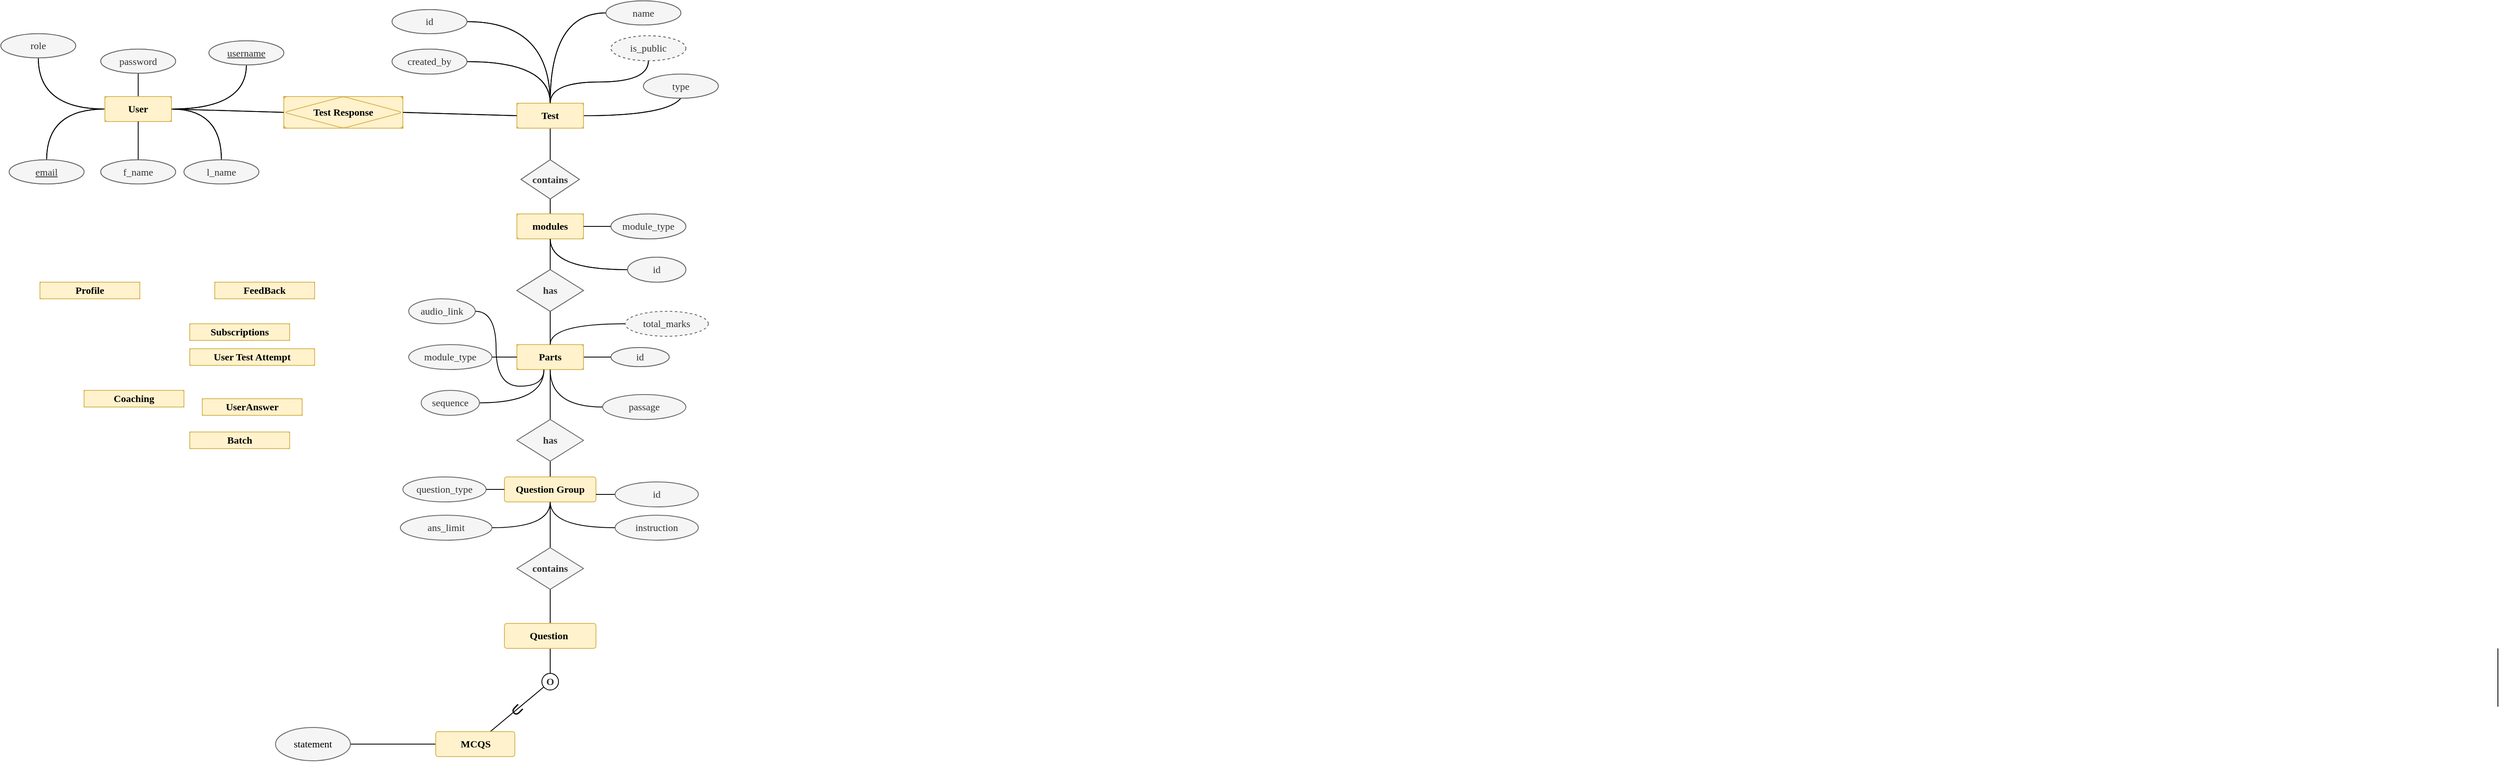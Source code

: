 <mxfile version="24.7.17">
  <diagram name="Page-1" id="eGLWEHnS6auaZB9XrZuT">
    <mxGraphModel dx="1140" dy="750" grid="1" gridSize="10" guides="1" tooltips="1" connect="1" arrows="1" fold="1" page="1" pageScale="1" pageWidth="1654" pageHeight="1169" math="1" shadow="0">
      <root>
        <mxCell id="0" />
        <mxCell id="1" parent="0" />
        <mxCell id="Utq8X0_1eFS-AREOxyyB-11" style="edgeStyle=orthogonalEdgeStyle;shape=connector;curved=1;rounded=0;orthogonalLoop=1;jettySize=auto;html=1;strokeColor=default;align=center;verticalAlign=middle;fontFamily=Ubuntu Mono;fontSize=12;fontColor=default;labelBackgroundColor=default;endArrow=none;endFill=0;fontSource=https%3A%2F%2Ffonts.googleapis.com%2Fcss%3Ffamily%3DUbuntu%2BMono;" parent="1" source="Utq8X0_1eFS-AREOxyyB-1" target="Utq8X0_1eFS-AREOxyyB-12" edge="1">
          <mxGeometry relative="1" as="geometry">
            <mxPoint x="65" y="278" as="targetPoint" />
          </mxGeometry>
        </mxCell>
        <mxCell id="Utq8X0_1eFS-AREOxyyB-15" style="edgeStyle=orthogonalEdgeStyle;shape=connector;curved=1;rounded=0;orthogonalLoop=1;jettySize=auto;html=1;strokeColor=default;align=center;verticalAlign=middle;fontFamily=Ubuntu Mono;fontSize=12;fontColor=#333333;fontStyle=1;labelBackgroundColor=default;endArrow=none;endFill=0;entryX=0.5;entryY=1;entryDx=0;entryDy=0;fontSource=https%3A%2F%2Ffonts.googleapis.com%2Fcss%3Ffamily%3DUbuntu%2BMono;" parent="1" source="Utq8X0_1eFS-AREOxyyB-1" target="Utq8X0_1eFS-AREOxyyB-17" edge="1">
          <mxGeometry relative="1" as="geometry">
            <mxPoint x="175" y="118" as="targetPoint" />
          </mxGeometry>
        </mxCell>
        <mxCell id="Utq8X0_1eFS-AREOxyyB-19" style="edgeStyle=orthogonalEdgeStyle;shape=connector;curved=1;rounded=0;orthogonalLoop=1;jettySize=auto;html=1;strokeColor=default;align=center;verticalAlign=middle;fontFamily=Ubuntu Mono;fontSize=12;fontColor=#333333;fontStyle=1;labelBackgroundColor=default;endArrow=none;endFill=0;fontSource=https%3A%2F%2Ffonts.googleapis.com%2Fcss%3Ffamily%3DUbuntu%2BMono;" parent="1" source="Utq8X0_1eFS-AREOxyyB-1" target="Utq8X0_1eFS-AREOxyyB-18" edge="1">
          <mxGeometry relative="1" as="geometry" />
        </mxCell>
        <mxCell id="Utq8X0_1eFS-AREOxyyB-71" style="edgeStyle=orthogonalEdgeStyle;shape=connector;curved=1;rounded=0;orthogonalLoop=1;jettySize=auto;html=1;strokeColor=default;align=center;verticalAlign=middle;fontFamily=Ubuntu Mono;fontSize=12;fontColor=default;fontStyle=1;labelBackgroundColor=default;endArrow=none;endFill=0;fontSource=https%3A%2F%2Ffonts.googleapis.com%2Fcss%3Ffamily%3DUbuntu%2BMono;" parent="1" source="Utq8X0_1eFS-AREOxyyB-1" target="Utq8X0_1eFS-AREOxyyB-21" edge="1">
          <mxGeometry relative="1" as="geometry" />
        </mxCell>
        <mxCell id="Utq8X0_1eFS-AREOxyyB-72" style="edgeStyle=orthogonalEdgeStyle;shape=connector;curved=1;rounded=0;orthogonalLoop=1;jettySize=auto;html=1;entryX=0.5;entryY=1;entryDx=0;entryDy=0;strokeColor=default;align=center;verticalAlign=middle;fontFamily=Ubuntu Mono;fontSize=12;fontColor=default;fontStyle=1;labelBackgroundColor=default;endArrow=none;endFill=0;fontSource=https%3A%2F%2Ffonts.googleapis.com%2Fcss%3Ffamily%3DUbuntu%2BMono;" parent="1" source="Utq8X0_1eFS-AREOxyyB-1" target="Utq8X0_1eFS-AREOxyyB-14" edge="1">
          <mxGeometry relative="1" as="geometry" />
        </mxCell>
        <mxCell id="Utq8X0_1eFS-AREOxyyB-1" value="User" style="rounded=0;whiteSpace=wrap;html=1;fontFamily=Ubuntu Mono;fontStyle=1;fontSize=12;fillColor=#fff2cc;strokeColor=#d6b656;align=center;verticalAlign=middle;fontColor=default;fontSource=https%3A%2F%2Ffonts.googleapis.com%2Fcss%3Ffamily%3DUbuntu%2BMono;" parent="1" vertex="1">
          <mxGeometry x="135" y="187" width="80" height="30" as="geometry" />
        </mxCell>
        <mxCell id="Utq8X0_1eFS-AREOxyyB-32" style="edgeStyle=orthogonalEdgeStyle;shape=connector;curved=1;rounded=0;orthogonalLoop=1;jettySize=auto;html=1;entryX=0.5;entryY=0;entryDx=0;entryDy=0;strokeColor=default;align=center;verticalAlign=middle;fontFamily=Ubuntu Mono;fontSize=12;fontColor=#333333;fontStyle=1;labelBackgroundColor=default;endArrow=none;endFill=0;fontSource=https%3A%2F%2Ffonts.googleapis.com%2Fcss%3Ffamily%3DUbuntu%2BMono;" parent="1" source="Utq8X0_1eFS-AREOxyyB-2" target="Utq8X0_1eFS-AREOxyyB-30" edge="1">
          <mxGeometry relative="1" as="geometry" />
        </mxCell>
        <mxCell id="Utq8X0_1eFS-AREOxyyB-70" style="edgeStyle=orthogonalEdgeStyle;shape=connector;curved=1;rounded=0;orthogonalLoop=1;jettySize=auto;html=1;exitX=0.5;exitY=0;exitDx=0;exitDy=0;strokeColor=default;align=center;verticalAlign=middle;fontFamily=Ubuntu Mono;fontSize=12;fontColor=default;fontStyle=1;labelBackgroundColor=default;endArrow=none;endFill=0;fontSource=https%3A%2F%2Ffonts.googleapis.com%2Fcss%3Ffamily%3DUbuntu%2BMono;" parent="1" source="Utq8X0_1eFS-AREOxyyB-2" target="Utq8X0_1eFS-AREOxyyB-65" edge="1">
          <mxGeometry relative="1" as="geometry" />
        </mxCell>
        <mxCell id="Utq8X0_1eFS-AREOxyyB-73" style="edgeStyle=orthogonalEdgeStyle;shape=connector;curved=1;rounded=0;orthogonalLoop=1;jettySize=auto;html=1;strokeColor=default;align=center;verticalAlign=middle;fontFamily=Ubuntu Mono;fontSize=12;fontColor=default;fontStyle=1;labelBackgroundColor=default;endArrow=none;endFill=0;fontSource=https%3A%2F%2Ffonts.googleapis.com%2Fcss%3Ffamily%3DUbuntu%2BMono;" parent="1" source="Utq8X0_1eFS-AREOxyyB-2" edge="1">
          <mxGeometry relative="1" as="geometry">
            <mxPoint x="830" y="180" as="targetPoint" />
          </mxGeometry>
        </mxCell>
        <mxCell id="Utq8X0_1eFS-AREOxyyB-2" value="Test" style="rounded=0;whiteSpace=wrap;html=1;fontFamily=Ubuntu Mono;fontStyle=1;fontSize=12;fillColor=#fff2cc;strokeColor=#d6b656;fontSource=https%3A%2F%2Ffonts.googleapis.com%2Fcss%3Ffamily%3DUbuntu%2BMono;" parent="1" vertex="1">
          <mxGeometry x="630" y="195" width="80" height="30" as="geometry" />
        </mxCell>
        <mxCell id="Utq8X0_1eFS-AREOxyyB-7" style="edgeStyle=orthogonalEdgeStyle;rounded=0;orthogonalLoop=1;jettySize=auto;html=1;endArrow=none;endFill=0;curved=1;fontSize=12;fontFamily=Ubuntu Mono;fontSource=https%3A%2F%2Ffonts.googleapis.com%2Fcss%3Ffamily%3DUbuntu%2BMono;" parent="1" source="Utq8X0_1eFS-AREOxyyB-5" target="Utq8X0_1eFS-AREOxyyB-1" edge="1">
          <mxGeometry relative="1" as="geometry" />
        </mxCell>
        <mxCell id="Utq8X0_1eFS-AREOxyyB-5" value="&lt;span style=&quot;font-weight: normal; font-size: 12px;&quot;&gt;f_name&lt;/span&gt;" style="ellipse;whiteSpace=wrap;html=1;fontSize=12;fontFamily=Ubuntu Mono;fillColor=#f5f5f5;strokeColor=#666666;rounded=0;fontStyle=1;fontColor=#333333;fontSource=https%3A%2F%2Ffonts.googleapis.com%2Fcss%3Ffamily%3DUbuntu%2BMono;" parent="1" vertex="1">
          <mxGeometry x="130" y="263" width="90" height="29" as="geometry" />
        </mxCell>
        <mxCell id="Utq8X0_1eFS-AREOxyyB-12" value="&lt;span style=&quot;font-weight: normal; font-size: 12px;&quot;&gt;email&lt;/span&gt;" style="ellipse;whiteSpace=wrap;html=1;rounded=0;strokeColor=#666666;align=center;verticalAlign=middle;fontFamily=Ubuntu Mono;fontSize=12;fontColor=#333333;fontStyle=5;fillColor=#f5f5f5;fontSource=https%3A%2F%2Ffonts.googleapis.com%2Fcss%3Ffamily%3DUbuntu%2BMono;" parent="1" vertex="1">
          <mxGeometry x="20" y="263" width="90" height="29" as="geometry" />
        </mxCell>
        <mxCell id="Utq8X0_1eFS-AREOxyyB-14" value="username" style="ellipse;whiteSpace=wrap;html=1;rounded=0;strokeColor=#666666;align=center;verticalAlign=middle;fontFamily=Ubuntu Mono;fontSize=12;fontColor=#333333;fontStyle=4;fillColor=#f5f5f5;fontSource=https%3A%2F%2Ffonts.googleapis.com%2Fcss%3Ffamily%3DUbuntu%2BMono;" parent="1" vertex="1">
          <mxGeometry x="260" y="120" width="90" height="29" as="geometry" />
        </mxCell>
        <mxCell id="Utq8X0_1eFS-AREOxyyB-17" value="&lt;span style=&quot;font-weight: normal; font-size: 12px;&quot;&gt;password&lt;/span&gt;" style="ellipse;whiteSpace=wrap;html=1;rounded=0;strokeColor=#666666;align=center;verticalAlign=middle;fontFamily=Ubuntu Mono;fontSize=12;fontColor=#333333;fontStyle=1;fillColor=#f5f5f5;fontSource=https%3A%2F%2Ffonts.googleapis.com%2Fcss%3Ffamily%3DUbuntu%2BMono;" parent="1" vertex="1">
          <mxGeometry x="130" y="130" width="90" height="29" as="geometry" />
        </mxCell>
        <mxCell id="Utq8X0_1eFS-AREOxyyB-18" value="&lt;span style=&quot;font-weight: normal; font-size: 12px;&quot;&gt;l_name&lt;/span&gt;" style="ellipse;whiteSpace=wrap;html=1;fontSize=12;fontFamily=Ubuntu Mono;fillColor=#f5f5f5;strokeColor=#666666;rounded=0;fontStyle=1;fontColor=#333333;fontSource=https%3A%2F%2Ffonts.googleapis.com%2Fcss%3Ffamily%3DUbuntu%2BMono;" parent="1" vertex="1">
          <mxGeometry x="230" y="263" width="90" height="29" as="geometry" />
        </mxCell>
        <mxCell id="Utq8X0_1eFS-AREOxyyB-21" value="role" style="ellipse;whiteSpace=wrap;html=1;rounded=0;strokeColor=#666666;align=center;verticalAlign=middle;fontFamily=Ubuntu Mono;fontSize=12;fontColor=#333333;fontStyle=0;fillColor=#f5f5f5;fontSource=https%3A%2F%2Ffonts.googleapis.com%2Fcss%3Ffamily%3DUbuntu%2BMono;" parent="1" vertex="1">
          <mxGeometry x="10" y="111.5" width="90" height="29" as="geometry" />
        </mxCell>
        <mxCell id="Utq8X0_1eFS-AREOxyyB-22" style="edgeStyle=orthogonalEdgeStyle;rounded=0;orthogonalLoop=1;jettySize=auto;html=1;endArrow=none;endFill=0;curved=1;fontSize=12;fontFamily=Ubuntu Mono;fontSource=https%3A%2F%2Ffonts.googleapis.com%2Fcss%3Ffamily%3DUbuntu%2BMono;" parent="1" source="Utq8X0_1eFS-AREOxyyB-23" target="Utq8X0_1eFS-AREOxyyB-2" edge="1">
          <mxGeometry relative="1" as="geometry">
            <mxPoint x="600" y="19" as="targetPoint" />
            <mxPoint x="600" y="119" as="sourcePoint" />
          </mxGeometry>
        </mxCell>
        <mxCell id="Utq8X0_1eFS-AREOxyyB-23" value="&lt;span style=&quot;font-weight: normal; font-size: 12px;&quot;&gt;id&lt;/span&gt;" style="ellipse;whiteSpace=wrap;html=1;fontSize=12;fontFamily=Ubuntu Mono;fillColor=#f5f5f5;strokeColor=#666666;rounded=0;fontStyle=1;fontColor=#333333;fontSource=https%3A%2F%2Ffonts.googleapis.com%2Fcss%3Ffamily%3DUbuntu%2BMono;" parent="1" vertex="1">
          <mxGeometry x="480" y="82.5" width="90" height="29" as="geometry" />
        </mxCell>
        <mxCell id="Utq8X0_1eFS-AREOxyyB-26" style="edgeStyle=orthogonalEdgeStyle;shape=connector;curved=1;rounded=0;orthogonalLoop=1;jettySize=auto;html=1;strokeColor=default;align=center;verticalAlign=middle;fontFamily=Ubuntu Mono;fontSize=12;fontColor=#333333;fontStyle=1;labelBackgroundColor=default;endArrow=none;endFill=0;fontSource=https%3A%2F%2Ffonts.googleapis.com%2Fcss%3Ffamily%3DUbuntu%2BMono;" parent="1" source="Utq8X0_1eFS-AREOxyyB-24" target="Utq8X0_1eFS-AREOxyyB-2" edge="1">
          <mxGeometry relative="1" as="geometry">
            <mxPoint x="733" y="134" as="sourcePoint" />
          </mxGeometry>
        </mxCell>
        <mxCell id="Utq8X0_1eFS-AREOxyyB-24" value="&lt;span style=&quot;font-weight: normal; font-size: 12px;&quot;&gt;name&lt;/span&gt;" style="ellipse;whiteSpace=wrap;html=1;fontSize=12;fontFamily=Ubuntu Mono;fillColor=#f5f5f5;strokeColor=#666666;rounded=0;fontStyle=1;fontColor=#333333;fontSource=https%3A%2F%2Ffonts.googleapis.com%2Fcss%3Ffamily%3DUbuntu%2BMono;" parent="1" vertex="1">
          <mxGeometry x="737" y="72" width="90" height="29" as="geometry" />
        </mxCell>
        <mxCell id="Utq8X0_1eFS-AREOxyyB-45" style="edgeStyle=orthogonalEdgeStyle;shape=connector;curved=1;rounded=0;orthogonalLoop=1;jettySize=auto;html=1;strokeColor=default;align=center;verticalAlign=middle;fontFamily=Ubuntu Mono;fontSize=12;fontColor=#333333;fontStyle=1;labelBackgroundColor=default;endArrow=none;endFill=0;fontSource=https%3A%2F%2Ffonts.googleapis.com%2Fcss%3Ffamily%3DUbuntu%2BMono;" parent="1" source="Utq8X0_1eFS-AREOxyyB-30" target="Utq8X0_1eFS-AREOxyyB-33" edge="1">
          <mxGeometry relative="1" as="geometry" />
        </mxCell>
        <mxCell id="Utq8X0_1eFS-AREOxyyB-30" value="contains" style="rhombus;whiteSpace=wrap;html=1;rounded=0;strokeColor=#666666;align=center;verticalAlign=middle;fontFamily=Ubuntu Mono;fontSize=12;fontColor=#333333;fontStyle=1;fillColor=#f5f5f5;fontSource=https%3A%2F%2Ffonts.googleapis.com%2Fcss%3Ffamily%3DUbuntu%2BMono;" parent="1" vertex="1">
          <mxGeometry x="635" y="263" width="70" height="47" as="geometry" />
        </mxCell>
        <mxCell id="Utq8X0_1eFS-AREOxyyB-55" style="edgeStyle=orthogonalEdgeStyle;shape=connector;curved=1;rounded=0;orthogonalLoop=1;jettySize=auto;html=1;strokeColor=default;align=center;verticalAlign=middle;fontFamily=Ubuntu Mono;fontSize=12;fontColor=#333333;fontStyle=1;labelBackgroundColor=default;endArrow=none;endFill=0;fontSource=https%3A%2F%2Ffonts.googleapis.com%2Fcss%3Ffamily%3DUbuntu%2BMono;" parent="1" source="Utq8X0_1eFS-AREOxyyB-33" target="Utq8X0_1eFS-AREOxyyB-56" edge="1">
          <mxGeometry relative="1" as="geometry">
            <mxPoint x="673" y="395" as="targetPoint" />
          </mxGeometry>
        </mxCell>
        <mxCell id="Utq8X0_1eFS-AREOxyyB-33" value="Section" style="rounded=0;whiteSpace=wrap;html=1;fontFamily=Ubuntu Mono;fontStyle=1;fontSize=12;fillColor=#fff2cc;strokeColor=#d6b656;fontSource=https%3A%2F%2Ffonts.googleapis.com%2Fcss%3Ffamily%3DUbuntu%2BMono;" parent="1" vertex="1">
          <mxGeometry x="630" y="328" width="80" height="30" as="geometry" />
        </mxCell>
        <mxCell id="Utq8X0_1eFS-AREOxyyB-68" style="edgeStyle=orthogonalEdgeStyle;shape=connector;curved=1;rounded=0;orthogonalLoop=1;jettySize=auto;html=1;strokeColor=default;align=center;verticalAlign=middle;fontFamily=Ubuntu Mono;fontSize=12;fontColor=#333333;fontStyle=1;labelBackgroundColor=default;endArrow=none;endFill=0;fontSource=https%3A%2F%2Ffonts.googleapis.com%2Fcss%3Ffamily%3DUbuntu%2BMono;" parent="1" source="Utq8X0_1eFS-AREOxyyB-34" target="vWDLrot7ofiVmxJfl27Q-30" edge="1">
          <mxGeometry relative="1" as="geometry" />
        </mxCell>
        <mxCell id="Utq8X0_1eFS-AREOxyyB-34" value="Parts" style="rounded=0;whiteSpace=wrap;html=1;fontFamily=Ubuntu Mono;fontStyle=1;fontSize=12;fillColor=#fff2cc;strokeColor=#d6b656;fontSource=https%3A%2F%2Ffonts.googleapis.com%2Fcss%3Ffamily%3DUbuntu%2BMono;" parent="1" vertex="1">
          <mxGeometry x="630" y="485" width="80" height="30" as="geometry" />
        </mxCell>
        <mxCell id="Utq8X0_1eFS-AREOxyyB-35" value="User Test Attempt" style="rounded=0;whiteSpace=wrap;html=1;fontFamily=Ubuntu Mono;fontStyle=1;fontSize=12;fillColor=#fff2cc;strokeColor=#d6b656;fontSource=https%3A%2F%2Ffonts.googleapis.com%2Fcss%3Ffamily%3DUbuntu%2BMono;" parent="1" vertex="1">
          <mxGeometry x="237" y="490" width="150" height="20" as="geometry" />
        </mxCell>
        <mxCell id="Utq8X0_1eFS-AREOxyyB-36" value="&lt;p style=&quot;font-size: 12px;&quot;&gt;&lt;strong style=&quot;font-size: 12px;&quot;&gt;UserAnswer&lt;/strong&gt;&lt;/p&gt;" style="rounded=0;whiteSpace=wrap;html=1;fontFamily=Ubuntu Mono;fontStyle=1;fontSize=12;fillColor=#fff2cc;strokeColor=#d6b656;fontSource=https%3A%2F%2Ffonts.googleapis.com%2Fcss%3Ffamily%3DUbuntu%2BMono;" parent="1" vertex="1">
          <mxGeometry x="252" y="550" width="120" height="20" as="geometry" />
        </mxCell>
        <mxCell id="Utq8X0_1eFS-AREOxyyB-37" value="&lt;p style=&quot;font-size: 12px;&quot;&gt;&lt;strong style=&quot;font-size: 12px;&quot;&gt;Profile&lt;/strong&gt;&lt;/p&gt;" style="rounded=0;whiteSpace=wrap;html=1;fontFamily=Ubuntu Mono;fontStyle=1;fontSize=12;fillColor=#fff2cc;strokeColor=#d6b656;fontSource=https%3A%2F%2Ffonts.googleapis.com%2Fcss%3Ffamily%3DUbuntu%2BMono;" parent="1" vertex="1">
          <mxGeometry x="57" y="410" width="120" height="20" as="geometry" />
        </mxCell>
        <mxCell id="Utq8X0_1eFS-AREOxyyB-38" value="&lt;p style=&quot;font-size: 12px;&quot;&gt;&lt;strong style=&quot;font-size: 12px;&quot;&gt;FeedBack&lt;/strong&gt;&lt;/p&gt;" style="rounded=0;whiteSpace=wrap;html=1;fontFamily=Ubuntu Mono;fontStyle=1;fontSize=12;fillColor=#fff2cc;strokeColor=#d6b656;fontSource=https%3A%2F%2Ffonts.googleapis.com%2Fcss%3Ffamily%3DUbuntu%2BMono;" parent="1" vertex="1">
          <mxGeometry x="267" y="410" width="120" height="20" as="geometry" />
        </mxCell>
        <mxCell id="Utq8X0_1eFS-AREOxyyB-41" value="&lt;p style=&quot;font-size: 12px;&quot;&gt;Batch&lt;/p&gt;" style="rounded=0;whiteSpace=wrap;html=1;fontFamily=Ubuntu Mono;fontStyle=1;fontSize=12;fillColor=#fff2cc;strokeColor=#d6b656;fontSource=https%3A%2F%2Ffonts.googleapis.com%2Fcss%3Ffamily%3DUbuntu%2BMono;" parent="1" vertex="1">
          <mxGeometry x="237" y="590" width="120" height="20" as="geometry" />
        </mxCell>
        <mxCell id="Utq8X0_1eFS-AREOxyyB-42" value="&lt;p style=&quot;font-size: 12px;&quot;&gt;Coaching&lt;/p&gt;" style="rounded=0;whiteSpace=wrap;html=1;fontFamily=Ubuntu Mono;fontStyle=1;fontSize=12;fillColor=#fff2cc;strokeColor=#d6b656;fontSource=https%3A%2F%2Ffonts.googleapis.com%2Fcss%3Ffamily%3DUbuntu%2BMono;" parent="1" vertex="1">
          <mxGeometry x="110" y="540" width="120" height="20" as="geometry" />
        </mxCell>
        <mxCell id="Utq8X0_1eFS-AREOxyyB-43" value="&lt;p style=&quot;font-size: 12px;&quot;&gt;Subscriptions&lt;/p&gt;" style="rounded=0;whiteSpace=wrap;html=1;fontFamily=Ubuntu Mono;fontStyle=1;fontSize=12;fillColor=#fff2cc;strokeColor=#d6b656;fontSource=https%3A%2F%2Ffonts.googleapis.com%2Fcss%3Ffamily%3DUbuntu%2BMono;" parent="1" vertex="1">
          <mxGeometry x="237" y="460" width="120" height="20" as="geometry" />
        </mxCell>
        <mxCell id="vWDLrot7ofiVmxJfl27Q-22" style="edgeStyle=orthogonalEdgeStyle;shape=connector;curved=1;rounded=0;orthogonalLoop=1;jettySize=auto;html=1;entryX=0.5;entryY=0;entryDx=0;entryDy=0;strokeColor=default;align=center;verticalAlign=middle;fontFamily=Ubuntu Mono;fontSize=12;fontColor=#333333;fontStyle=1;labelBackgroundColor=default;endArrow=none;endFill=0;fontSource=https%3A%2F%2Ffonts.googleapis.com%2Fcss%3Ffamily%3DUbuntu%2BMono;" parent="1" edge="1">
          <mxGeometry relative="1" as="geometry">
            <mxPoint x="3010" y="850" as="sourcePoint" />
            <mxPoint x="3010" y="920" as="targetPoint" />
          </mxGeometry>
        </mxCell>
        <mxCell id="Utq8X0_1eFS-AREOxyyB-47" style="edgeStyle=orthogonalEdgeStyle;rounded=0;orthogonalLoop=1;jettySize=auto;html=1;endArrow=none;endFill=0;curved=1;fontSize=12;entryX=0.5;entryY=1;entryDx=0;entryDy=0;fontFamily=Ubuntu Mono;fontSource=https%3A%2F%2Ffonts.googleapis.com%2Fcss%3Ffamily%3DUbuntu%2BMono;" parent="1" source="Utq8X0_1eFS-AREOxyyB-48" target="Utq8X0_1eFS-AREOxyyB-33" edge="1">
          <mxGeometry relative="1" as="geometry">
            <mxPoint x="753" y="353" as="targetPoint" />
            <mxPoint x="673" y="288" as="sourcePoint" />
          </mxGeometry>
        </mxCell>
        <mxCell id="Utq8X0_1eFS-AREOxyyB-48" value="&lt;span style=&quot;font-weight: normal; font-size: 12px;&quot;&gt;id&lt;/span&gt;" style="ellipse;whiteSpace=wrap;html=1;fontSize=12;fontFamily=Ubuntu Mono;fillColor=#f5f5f5;strokeColor=#666666;rounded=0;fontStyle=1;fontColor=#333333;fontSource=https%3A%2F%2Ffonts.googleapis.com%2Fcss%3Ffamily%3DUbuntu%2BMono;" parent="1" vertex="1">
          <mxGeometry x="763" y="380" width="70" height="30" as="geometry" />
        </mxCell>
        <mxCell id="Utq8X0_1eFS-AREOxyyB-52" style="edgeStyle=orthogonalEdgeStyle;shape=connector;curved=1;rounded=0;orthogonalLoop=1;jettySize=auto;html=1;strokeColor=default;align=center;verticalAlign=middle;fontFamily=Ubuntu Mono;fontSize=12;fontColor=#333333;fontStyle=1;labelBackgroundColor=default;endArrow=none;endFill=0;fontSource=https%3A%2F%2Ffonts.googleapis.com%2Fcss%3Ffamily%3DUbuntu%2BMono;" parent="1" source="Utq8X0_1eFS-AREOxyyB-50" target="Utq8X0_1eFS-AREOxyyB-33" edge="1">
          <mxGeometry relative="1" as="geometry" />
        </mxCell>
        <mxCell id="Utq8X0_1eFS-AREOxyyB-50" value="&lt;span style=&quot;font-weight: 400; font-size: 12px;&quot;&gt;module_type&lt;/span&gt;" style="ellipse;whiteSpace=wrap;html=1;fontSize=12;fontFamily=Ubuntu Mono;fillColor=#f5f5f5;strokeColor=#666666;rounded=0;fontStyle=1;fontColor=#333333;fontSource=https%3A%2F%2Ffonts.googleapis.com%2Fcss%3Ffamily%3DUbuntu%2BMono;" parent="1" vertex="1">
          <mxGeometry x="743" y="328" width="90" height="30" as="geometry" />
        </mxCell>
        <mxCell id="Utq8X0_1eFS-AREOxyyB-57" style="edgeStyle=orthogonalEdgeStyle;shape=connector;curved=1;rounded=0;orthogonalLoop=1;jettySize=auto;html=1;strokeColor=default;align=center;verticalAlign=middle;fontFamily=Ubuntu Mono;fontSize=12;fontColor=#333333;fontStyle=1;labelBackgroundColor=default;endArrow=none;endFill=0;fontSource=https%3A%2F%2Ffonts.googleapis.com%2Fcss%3Ffamily%3DUbuntu%2BMono;" parent="1" source="Utq8X0_1eFS-AREOxyyB-56" target="Utq8X0_1eFS-AREOxyyB-34" edge="1">
          <mxGeometry relative="1" as="geometry" />
        </mxCell>
        <mxCell id="Utq8X0_1eFS-AREOxyyB-56" value="has" style="rhombus;whiteSpace=wrap;html=1;rounded=0;strokeColor=#666666;align=center;verticalAlign=middle;fontFamily=Ubuntu Mono;fontSize=12;fontColor=#333333;fontStyle=1;fillColor=#f5f5f5;fontSource=https%3A%2F%2Ffonts.googleapis.com%2Fcss%3Ffamily%3DUbuntu%2BMono;" parent="1" vertex="1">
          <mxGeometry x="630" y="395" width="80" height="50" as="geometry" />
        </mxCell>
        <mxCell id="Utq8X0_1eFS-AREOxyyB-58" style="edgeStyle=orthogonalEdgeStyle;rounded=0;orthogonalLoop=1;jettySize=auto;html=1;endArrow=none;endFill=0;curved=1;fontSize=12;entryX=0.406;entryY=1;entryDx=0;entryDy=0;entryPerimeter=0;fontFamily=Ubuntu Mono;fontSource=https%3A%2F%2Ffonts.googleapis.com%2Fcss%3Ffamily%3DUbuntu%2BMono;" parent="1" source="Utq8X0_1eFS-AREOxyyB-59" target="Utq8X0_1eFS-AREOxyyB-34" edge="1">
          <mxGeometry relative="1" as="geometry">
            <mxPoint x="583" y="510" as="targetPoint" />
            <mxPoint x="583" y="453" as="sourcePoint" />
          </mxGeometry>
        </mxCell>
        <mxCell id="vWDLrot7ofiVmxJfl27Q-30" value="&lt;span style=&quot;font-weight: 400; font-size: 12px;&quot;&gt;time&lt;/span&gt;" style="ellipse;whiteSpace=wrap;html=1;fontSize=12;fontFamily=Ubuntu Mono;fillColor=#f5f5f5;strokeColor=#666666;rounded=0;fontStyle=1;fontColor=#333333;fontSource=https%3A%2F%2Ffonts.googleapis.com%2Fcss%3Ffamily%3DUbuntu%2BMono;" parent="1" vertex="1">
          <mxGeometry x="743" y="488.5" width="70" height="23" as="geometry" />
        </mxCell>
        <mxCell id="Utq8X0_1eFS-AREOxyyB-59" value="&lt;span style=&quot;font-weight: normal; font-size: 12px;&quot;&gt;audio_link&lt;/span&gt;" style="ellipse;whiteSpace=wrap;html=1;fontSize=12;fontFamily=Ubuntu Mono;fillColor=#f5f5f5;strokeColor=#666666;rounded=0;fontStyle=1;fontColor=#333333;fontSource=https%3A%2F%2Ffonts.googleapis.com%2Fcss%3Ffamily%3DUbuntu%2BMono;" parent="1" vertex="1">
          <mxGeometry x="500" y="430" width="80" height="30" as="geometry" />
        </mxCell>
        <mxCell id="Utq8X0_1eFS-AREOxyyB-63" style="edgeStyle=orthogonalEdgeStyle;shape=connector;curved=1;rounded=0;orthogonalLoop=1;jettySize=auto;html=1;exitX=1;exitY=0.5;exitDx=0;exitDy=0;strokeColor=default;align=center;verticalAlign=middle;fontFamily=Ubuntu Mono;fontSize=12;fontColor=#333333;fontStyle=1;labelBackgroundColor=default;endArrow=none;endFill=0;fontSource=https%3A%2F%2Ffonts.googleapis.com%2Fcss%3Ffamily%3DUbuntu%2BMono;" parent="1" source="Utq8X0_1eFS-AREOxyyB-62" target="Utq8X0_1eFS-AREOxyyB-2" edge="1">
          <mxGeometry relative="1" as="geometry" />
        </mxCell>
        <mxCell id="Utq8X0_1eFS-AREOxyyB-62" value="&lt;span style=&quot;font-weight: 400; font-size: 12px;&quot;&gt;created_by&lt;/span&gt;" style="ellipse;whiteSpace=wrap;html=1;fontSize=12;fontFamily=Ubuntu Mono;fillColor=#f5f5f5;strokeColor=#666666;rounded=0;fontStyle=1;fontColor=#333333;fontSource=https%3A%2F%2Ffonts.googleapis.com%2Fcss%3Ffamily%3DUbuntu%2BMono;" parent="1" vertex="1">
          <mxGeometry x="480" y="130" width="90" height="30" as="geometry" />
        </mxCell>
        <mxCell id="Utq8X0_1eFS-AREOxyyB-65" value="&lt;span style=&quot;font-weight: 400; font-size: 12px;&quot;&gt;is_public&lt;/span&gt;" style="ellipse;whiteSpace=wrap;html=1;fontSize=12;fontFamily=Ubuntu Mono;fillColor=#f5f5f5;strokeColor=#666666;rounded=0;fontStyle=1;fontColor=#333333;dashed=1;fontSource=https%3A%2F%2Ffonts.googleapis.com%2Fcss%3Ffamily%3DUbuntu%2BMono;" parent="1" vertex="1">
          <mxGeometry x="743" y="114" width="90" height="30" as="geometry" />
        </mxCell>
        <mxCell id="vWDLrot7ofiVmxJfl27Q-38" value="Test Response" style="shape=associativeEntity;whiteSpace=wrap;html=1;align=center;fillColor=#FFF2CC;strokeColor=#d79b00;fontFamily=Ubuntu Mono;fontSize=12;fontSource=https%3A%2F%2Ffonts.googleapis.com%2Fcss%3Ffamily%3DUbuntu%2BMono;" parent="1" vertex="1">
          <mxGeometry x="350" y="187" width="143" height="38" as="geometry" />
        </mxCell>
        <mxCell id="vWDLrot7ofiVmxJfl27Q-43" value="" style="endArrow=none;html=1;rounded=0;exitX=1;exitY=0.5;exitDx=0;exitDy=0;entryX=0;entryY=0.5;entryDx=0;entryDy=0;fontFamily=Ubuntu Mono;fontSize=12;fontSource=https%3A%2F%2Ffonts.googleapis.com%2Fcss%3Ffamily%3DUbuntu%2BMono;" parent="1" source="Utq8X0_1eFS-AREOxyyB-1" target="vWDLrot7ofiVmxJfl27Q-38" edge="1">
          <mxGeometry width="50" height="50" relative="1" as="geometry">
            <mxPoint x="435" y="314" as="sourcePoint" />
            <mxPoint x="485" y="264" as="targetPoint" />
          </mxGeometry>
        </mxCell>
        <mxCell id="vWDLrot7ofiVmxJfl27Q-44" value="" style="endArrow=none;html=1;rounded=0;exitX=1;exitY=0.5;exitDx=0;exitDy=0;entryX=0;entryY=0.5;entryDx=0;entryDy=0;fontFamily=Ubuntu Mono;fontSize=12;fontSource=https%3A%2F%2Ffonts.googleapis.com%2Fcss%3Ffamily%3DUbuntu%2BMono;" parent="1" source="vWDLrot7ofiVmxJfl27Q-38" target="Utq8X0_1eFS-AREOxyyB-2" edge="1">
          <mxGeometry width="50" height="50" relative="1" as="geometry">
            <mxPoint x="250" y="204" as="sourcePoint" />
            <mxPoint x="399" y="204" as="targetPoint" />
          </mxGeometry>
        </mxCell>
        <mxCell id="Utq8X0_1eFS-AREOxyyB-74" value="&lt;span style=&quot;font-weight: normal; font-size: 12px;&quot;&gt;type&lt;/span&gt;" style="ellipse;whiteSpace=wrap;html=1;fontSize=12;fontFamily=Ubuntu Mono;fillColor=#f5f5f5;strokeColor=#666666;rounded=0;fontStyle=1;fontColor=#333333;fontSource=https%3A%2F%2Ffonts.googleapis.com%2Fcss%3Ffamily%3DUbuntu%2BMono;" parent="1" vertex="1">
          <mxGeometry x="782" y="160" width="90" height="29" as="geometry" />
        </mxCell>
        <mxCell id="fitM7sjZ6Bzz7355s7x--1" style="edgeStyle=orthogonalEdgeStyle;shape=connector;curved=1;rounded=0;orthogonalLoop=1;jettySize=auto;html=1;strokeColor=default;align=center;verticalAlign=middle;fontFamily=Ubuntu Mono;fontSize=12;fontColor=default;labelBackgroundColor=default;endArrow=none;endFill=0;fontSource=https%3A%2F%2Ffonts.googleapis.com%2Fcss%3Ffamily%3DUbuntu%2BMono;" parent="1" source="fitM7sjZ6Bzz7355s7x--6" target="fitM7sjZ6Bzz7355s7x--13" edge="1">
          <mxGeometry relative="1" as="geometry">
            <mxPoint x="65" y="278" as="targetPoint" />
          </mxGeometry>
        </mxCell>
        <mxCell id="fitM7sjZ6Bzz7355s7x--2" style="edgeStyle=orthogonalEdgeStyle;shape=connector;curved=1;rounded=0;orthogonalLoop=1;jettySize=auto;html=1;strokeColor=default;align=center;verticalAlign=middle;fontFamily=Ubuntu Mono;fontSize=12;fontColor=#333333;fontStyle=1;labelBackgroundColor=default;endArrow=none;endFill=0;entryX=0.5;entryY=1;entryDx=0;entryDy=0;fontSource=https%3A%2F%2Ffonts.googleapis.com%2Fcss%3Ffamily%3DUbuntu%2BMono;" parent="1" source="fitM7sjZ6Bzz7355s7x--6" target="fitM7sjZ6Bzz7355s7x--15" edge="1">
          <mxGeometry relative="1" as="geometry">
            <mxPoint x="175" y="118" as="targetPoint" />
          </mxGeometry>
        </mxCell>
        <mxCell id="fitM7sjZ6Bzz7355s7x--3" style="edgeStyle=orthogonalEdgeStyle;shape=connector;curved=1;rounded=0;orthogonalLoop=1;jettySize=auto;html=1;strokeColor=default;align=center;verticalAlign=middle;fontFamily=Ubuntu Mono;fontSize=12;fontColor=#333333;fontStyle=1;labelBackgroundColor=default;endArrow=none;endFill=0;fontSource=https%3A%2F%2Ffonts.googleapis.com%2Fcss%3Ffamily%3DUbuntu%2BMono;" parent="1" source="fitM7sjZ6Bzz7355s7x--6" target="fitM7sjZ6Bzz7355s7x--16" edge="1">
          <mxGeometry relative="1" as="geometry" />
        </mxCell>
        <mxCell id="fitM7sjZ6Bzz7355s7x--4" style="edgeStyle=orthogonalEdgeStyle;shape=connector;curved=1;rounded=0;orthogonalLoop=1;jettySize=auto;html=1;strokeColor=default;align=center;verticalAlign=middle;fontFamily=Ubuntu Mono;fontSize=12;fontColor=default;fontStyle=1;labelBackgroundColor=default;endArrow=none;endFill=0;fontSource=https%3A%2F%2Ffonts.googleapis.com%2Fcss%3Ffamily%3DUbuntu%2BMono;" parent="1" source="fitM7sjZ6Bzz7355s7x--6" target="fitM7sjZ6Bzz7355s7x--17" edge="1">
          <mxGeometry relative="1" as="geometry" />
        </mxCell>
        <mxCell id="fitM7sjZ6Bzz7355s7x--5" style="edgeStyle=orthogonalEdgeStyle;shape=connector;curved=1;rounded=0;orthogonalLoop=1;jettySize=auto;html=1;entryX=0.5;entryY=1;entryDx=0;entryDy=0;strokeColor=default;align=center;verticalAlign=middle;fontFamily=Ubuntu Mono;fontSize=12;fontColor=default;fontStyle=1;labelBackgroundColor=default;endArrow=none;endFill=0;fontSource=https%3A%2F%2Ffonts.googleapis.com%2Fcss%3Ffamily%3DUbuntu%2BMono;" parent="1" source="fitM7sjZ6Bzz7355s7x--6" target="fitM7sjZ6Bzz7355s7x--14" edge="1">
          <mxGeometry relative="1" as="geometry" />
        </mxCell>
        <mxCell id="fitM7sjZ6Bzz7355s7x--6" value="User" style="rounded=1;whiteSpace=wrap;html=1;fontFamily=Ubuntu Mono;fontStyle=1;fontSize=12;fillColor=#fff2cc;strokeColor=#d6b656;align=center;verticalAlign=middle;fontColor=default;arcSize=10;fontSource=https%3A%2F%2Ffonts.googleapis.com%2Fcss%3Ffamily%3DUbuntu%2BMono;" parent="1" vertex="1">
          <mxGeometry x="135" y="187" width="80" height="30" as="geometry" />
        </mxCell>
        <mxCell id="fitM7sjZ6Bzz7355s7x--7" style="edgeStyle=orthogonalEdgeStyle;shape=connector;curved=1;rounded=0;orthogonalLoop=1;jettySize=auto;html=1;entryX=0.5;entryY=0;entryDx=0;entryDy=0;strokeColor=default;align=center;verticalAlign=middle;fontFamily=Ubuntu Mono;fontSize=12;fontColor=#333333;fontStyle=1;labelBackgroundColor=default;endArrow=none;endFill=0;fontSource=https%3A%2F%2Ffonts.googleapis.com%2Fcss%3Ffamily%3DUbuntu%2BMono;" parent="1" source="fitM7sjZ6Bzz7355s7x--10" target="fitM7sjZ6Bzz7355s7x--23" edge="1">
          <mxGeometry relative="1" as="geometry" />
        </mxCell>
        <mxCell id="fitM7sjZ6Bzz7355s7x--8" style="edgeStyle=orthogonalEdgeStyle;shape=connector;curved=1;rounded=0;orthogonalLoop=1;jettySize=auto;html=1;exitX=0.5;exitY=0;exitDx=0;exitDy=0;strokeColor=default;align=center;verticalAlign=middle;fontFamily=Ubuntu Mono;fontSize=12;fontColor=default;fontStyle=1;labelBackgroundColor=default;endArrow=none;endFill=0;fontSource=https%3A%2F%2Ffonts.googleapis.com%2Fcss%3Ffamily%3DUbuntu%2BMono;" parent="1" source="fitM7sjZ6Bzz7355s7x--10" target="fitM7sjZ6Bzz7355s7x--47" edge="1">
          <mxGeometry relative="1" as="geometry" />
        </mxCell>
        <mxCell id="fitM7sjZ6Bzz7355s7x--9" style="edgeStyle=orthogonalEdgeStyle;shape=connector;curved=1;rounded=0;orthogonalLoop=1;jettySize=auto;html=1;strokeColor=default;align=center;verticalAlign=middle;fontFamily=Ubuntu Mono;fontSize=12;fontColor=default;fontStyle=1;labelBackgroundColor=default;endArrow=none;endFill=0;fontSource=https%3A%2F%2Ffonts.googleapis.com%2Fcss%3Ffamily%3DUbuntu%2BMono;" parent="1" source="fitM7sjZ6Bzz7355s7x--10" edge="1">
          <mxGeometry relative="1" as="geometry">
            <mxPoint x="830" y="180" as="targetPoint" />
          </mxGeometry>
        </mxCell>
        <mxCell id="fitM7sjZ6Bzz7355s7x--10" value="Test" style="rounded=1;whiteSpace=wrap;html=1;fontFamily=Ubuntu Mono;fontStyle=1;fontSize=12;fillColor=#fff2cc;strokeColor=#d6b656;align=center;verticalAlign=middle;arcSize=10;fontColor=default;fontSource=https%3A%2F%2Ffonts.googleapis.com%2Fcss%3Ffamily%3DUbuntu%2BMono;" parent="1" vertex="1">
          <mxGeometry x="630" y="195" width="80" height="30" as="geometry" />
        </mxCell>
        <mxCell id="fitM7sjZ6Bzz7355s7x--11" style="edgeStyle=orthogonalEdgeStyle;rounded=0;orthogonalLoop=1;jettySize=auto;html=1;endArrow=none;endFill=0;curved=1;fontSize=12;fontFamily=Ubuntu Mono;fontSource=https%3A%2F%2Ffonts.googleapis.com%2Fcss%3Ffamily%3DUbuntu%2BMono;" parent="1" source="fitM7sjZ6Bzz7355s7x--12" target="fitM7sjZ6Bzz7355s7x--6" edge="1">
          <mxGeometry relative="1" as="geometry" />
        </mxCell>
        <mxCell id="fitM7sjZ6Bzz7355s7x--12" value="&lt;span style=&quot;font-weight: normal; font-size: 12px;&quot;&gt;f_name&lt;/span&gt;" style="ellipse;whiteSpace=wrap;html=1;fontSize=12;fontFamily=Ubuntu Mono;fillColor=#f5f5f5;strokeColor=#666666;rounded=0;fontStyle=1;fontColor=#333333;fontSource=https%3A%2F%2Ffonts.googleapis.com%2Fcss%3Ffamily%3DUbuntu%2BMono;" parent="1" vertex="1">
          <mxGeometry x="130" y="263" width="90" height="29" as="geometry" />
        </mxCell>
        <mxCell id="fitM7sjZ6Bzz7355s7x--13" value="&lt;span style=&quot;font-weight: normal; font-size: 12px;&quot;&gt;email&lt;/span&gt;" style="ellipse;whiteSpace=wrap;html=1;rounded=0;strokeColor=#666666;align=center;verticalAlign=middle;fontFamily=Ubuntu Mono;fontSize=12;fontColor=#333333;fontStyle=5;fillColor=#f5f5f5;fontSource=https%3A%2F%2Ffonts.googleapis.com%2Fcss%3Ffamily%3DUbuntu%2BMono;" parent="1" vertex="1">
          <mxGeometry x="20" y="263" width="90" height="29" as="geometry" />
        </mxCell>
        <mxCell id="fitM7sjZ6Bzz7355s7x--14" value="username" style="ellipse;whiteSpace=wrap;html=1;rounded=0;strokeColor=#666666;align=center;verticalAlign=middle;fontFamily=Ubuntu Mono;fontSize=12;fontColor=#333333;fontStyle=4;fillColor=#f5f5f5;fontSource=https%3A%2F%2Ffonts.googleapis.com%2Fcss%3Ffamily%3DUbuntu%2BMono;" parent="1" vertex="1">
          <mxGeometry x="260" y="120" width="90" height="29" as="geometry" />
        </mxCell>
        <mxCell id="fitM7sjZ6Bzz7355s7x--15" value="&lt;span style=&quot;font-weight: normal; font-size: 12px;&quot;&gt;password&lt;/span&gt;" style="ellipse;whiteSpace=wrap;html=1;rounded=0;strokeColor=#666666;align=center;verticalAlign=middle;fontFamily=Ubuntu Mono;fontSize=12;fontColor=#333333;fontStyle=1;fillColor=#f5f5f5;fontSource=https%3A%2F%2Ffonts.googleapis.com%2Fcss%3Ffamily%3DUbuntu%2BMono;" parent="1" vertex="1">
          <mxGeometry x="130" y="130" width="90" height="29" as="geometry" />
        </mxCell>
        <mxCell id="fitM7sjZ6Bzz7355s7x--16" value="&lt;span style=&quot;font-weight: normal; font-size: 12px;&quot;&gt;l_name&lt;/span&gt;" style="ellipse;whiteSpace=wrap;html=1;fontSize=12;fontFamily=Ubuntu Mono;fillColor=#f5f5f5;strokeColor=#666666;rounded=0;fontStyle=1;fontColor=#333333;fontSource=https%3A%2F%2Ffonts.googleapis.com%2Fcss%3Ffamily%3DUbuntu%2BMono;" parent="1" vertex="1">
          <mxGeometry x="230" y="263" width="90" height="29" as="geometry" />
        </mxCell>
        <mxCell id="fitM7sjZ6Bzz7355s7x--17" value="role" style="ellipse;whiteSpace=wrap;html=1;rounded=0;strokeColor=#666666;align=center;verticalAlign=middle;fontFamily=Ubuntu Mono;fontSize=12;fontColor=#333333;fontStyle=0;fillColor=#f5f5f5;fontSource=https%3A%2F%2Ffonts.googleapis.com%2Fcss%3Ffamily%3DUbuntu%2BMono;" parent="1" vertex="1">
          <mxGeometry x="10" y="111.5" width="90" height="29" as="geometry" />
        </mxCell>
        <mxCell id="fitM7sjZ6Bzz7355s7x--18" style="edgeStyle=orthogonalEdgeStyle;rounded=0;orthogonalLoop=1;jettySize=auto;html=1;endArrow=none;endFill=0;curved=1;fontSize=12;fontFamily=Ubuntu Mono;fontSource=https%3A%2F%2Ffonts.googleapis.com%2Fcss%3Ffamily%3DUbuntu%2BMono;" parent="1" source="fitM7sjZ6Bzz7355s7x--19" target="fitM7sjZ6Bzz7355s7x--10" edge="1">
          <mxGeometry relative="1" as="geometry">
            <mxPoint x="600" y="19" as="targetPoint" />
            <mxPoint x="600" y="119" as="sourcePoint" />
          </mxGeometry>
        </mxCell>
        <mxCell id="fitM7sjZ6Bzz7355s7x--19" value="&lt;span style=&quot;font-weight: normal; font-size: 12px;&quot;&gt;id&lt;/span&gt;" style="ellipse;whiteSpace=wrap;html=1;fontSize=12;fontFamily=Ubuntu Mono;fillColor=#f5f5f5;strokeColor=#666666;rounded=0;fontStyle=1;fontColor=#333333;fontSource=https%3A%2F%2Ffonts.googleapis.com%2Fcss%3Ffamily%3DUbuntu%2BMono;" parent="1" vertex="1">
          <mxGeometry x="480" y="82.5" width="90" height="29" as="geometry" />
        </mxCell>
        <mxCell id="fitM7sjZ6Bzz7355s7x--20" style="edgeStyle=orthogonalEdgeStyle;shape=connector;curved=1;rounded=0;orthogonalLoop=1;jettySize=auto;html=1;strokeColor=default;align=center;verticalAlign=middle;fontFamily=Ubuntu Mono;fontSize=12;fontColor=#333333;fontStyle=1;labelBackgroundColor=default;endArrow=none;endFill=0;fontSource=https%3A%2F%2Ffonts.googleapis.com%2Fcss%3Ffamily%3DUbuntu%2BMono;" parent="1" source="fitM7sjZ6Bzz7355s7x--21" target="fitM7sjZ6Bzz7355s7x--10" edge="1">
          <mxGeometry relative="1" as="geometry">
            <mxPoint x="733" y="134" as="sourcePoint" />
          </mxGeometry>
        </mxCell>
        <mxCell id="fitM7sjZ6Bzz7355s7x--21" value="&lt;span style=&quot;font-weight: normal; font-size: 12px;&quot;&gt;name&lt;/span&gt;" style="ellipse;whiteSpace=wrap;html=1;fontSize=12;fontFamily=Ubuntu Mono;fillColor=#f5f5f5;strokeColor=#666666;rounded=0;fontStyle=1;fontColor=#333333;fontSource=https%3A%2F%2Ffonts.googleapis.com%2Fcss%3Ffamily%3DUbuntu%2BMono;" parent="1" vertex="1">
          <mxGeometry x="737" y="72" width="90" height="29" as="geometry" />
        </mxCell>
        <mxCell id="fitM7sjZ6Bzz7355s7x--22" style="edgeStyle=orthogonalEdgeStyle;shape=connector;curved=1;rounded=0;orthogonalLoop=1;jettySize=auto;html=1;strokeColor=default;align=center;verticalAlign=middle;fontFamily=Ubuntu Mono;fontSize=12;fontColor=#333333;fontStyle=1;labelBackgroundColor=default;endArrow=none;endFill=0;fontSource=https%3A%2F%2Ffonts.googleapis.com%2Fcss%3Ffamily%3DUbuntu%2BMono;" parent="1" source="fitM7sjZ6Bzz7355s7x--23" target="fitM7sjZ6Bzz7355s7x--25" edge="1">
          <mxGeometry relative="1" as="geometry" />
        </mxCell>
        <mxCell id="fitM7sjZ6Bzz7355s7x--23" value="contains" style="rhombus;whiteSpace=wrap;html=1;rounded=0;strokeColor=#666666;align=center;verticalAlign=middle;fontFamily=Ubuntu Mono;fontSize=12;fontColor=#333333;fontStyle=1;fillColor=#f5f5f5;fontSource=https%3A%2F%2Ffonts.googleapis.com%2Fcss%3Ffamily%3DUbuntu%2BMono;" parent="1" vertex="1">
          <mxGeometry x="635" y="263" width="70" height="47" as="geometry" />
        </mxCell>
        <mxCell id="fitM7sjZ6Bzz7355s7x--24" style="edgeStyle=orthogonalEdgeStyle;shape=connector;curved=1;rounded=0;orthogonalLoop=1;jettySize=auto;html=1;strokeColor=default;align=center;verticalAlign=middle;fontFamily=Ubuntu Mono;fontSize=12;fontColor=#333333;fontStyle=1;labelBackgroundColor=default;endArrow=none;endFill=0;fontSource=https%3A%2F%2Ffonts.googleapis.com%2Fcss%3Ffamily%3DUbuntu%2BMono;" parent="1" source="fitM7sjZ6Bzz7355s7x--25" target="fitM7sjZ6Bzz7355s7x--41" edge="1">
          <mxGeometry relative="1" as="geometry">
            <mxPoint x="673" y="395" as="targetPoint" />
          </mxGeometry>
        </mxCell>
        <mxCell id="fitM7sjZ6Bzz7355s7x--25" value="modules" style="rounded=1;whiteSpace=wrap;html=1;fontFamily=Ubuntu Mono;fontStyle=1;fontSize=12;fillColor=#fff2cc;strokeColor=#d6b656;align=center;verticalAlign=middle;arcSize=10;fontColor=default;fontSource=https%3A%2F%2Ffonts.googleapis.com%2Fcss%3Ffamily%3DUbuntu%2BMono;" parent="1" vertex="1">
          <mxGeometry x="630" y="328" width="80" height="30" as="geometry" />
        </mxCell>
        <mxCell id="fitM7sjZ6Bzz7355s7x--26" style="edgeStyle=orthogonalEdgeStyle;shape=connector;curved=1;rounded=0;orthogonalLoop=1;jettySize=auto;html=1;strokeColor=default;align=center;verticalAlign=middle;fontFamily=Ubuntu Mono;fontSize=12;fontColor=#333333;fontStyle=1;labelBackgroundColor=default;endArrow=none;endFill=0;fontSource=https%3A%2F%2Ffonts.googleapis.com%2Fcss%3Ffamily%3DUbuntu%2BMono;" parent="1" source="fitM7sjZ6Bzz7355s7x--27" target="fitM7sjZ6Bzz7355s7x--43" edge="1">
          <mxGeometry relative="1" as="geometry" />
        </mxCell>
        <mxCell id="fitM7sjZ6Bzz7355s7x--27" value="Parts" style="rounded=1;whiteSpace=wrap;html=1;fontFamily=Ubuntu Mono;fontStyle=1;fontSize=12;fillColor=#fff2cc;strokeColor=#d6b656;align=center;verticalAlign=middle;arcSize=10;fontColor=default;fontSource=https%3A%2F%2Ffonts.googleapis.com%2Fcss%3Ffamily%3DUbuntu%2BMono;" parent="1" vertex="1">
          <mxGeometry x="630" y="485" width="80" height="30" as="geometry" />
        </mxCell>
        <mxCell id="fitM7sjZ6Bzz7355s7x--28" value="User Test Attempt" style="rounded=1;whiteSpace=wrap;html=1;fontFamily=Ubuntu Mono;fontStyle=1;fontSize=12;fillColor=#fff2cc;strokeColor=#d6b656;align=center;verticalAlign=middle;arcSize=10;fontColor=default;fontSource=https%3A%2F%2Ffonts.googleapis.com%2Fcss%3Ffamily%3DUbuntu%2BMono;" parent="1" vertex="1">
          <mxGeometry x="237" y="490" width="150" height="20" as="geometry" />
        </mxCell>
        <mxCell id="fitM7sjZ6Bzz7355s7x--29" value="&lt;p style=&quot;font-size: 12px;&quot;&gt;&lt;strong style=&quot;font-size: 12px;&quot;&gt;UserAnswer&lt;/strong&gt;&lt;/p&gt;" style="rounded=1;whiteSpace=wrap;html=1;fontFamily=Ubuntu Mono;fontStyle=1;fontSize=12;fillColor=#fff2cc;strokeColor=#d6b656;align=center;verticalAlign=middle;arcSize=10;fontColor=default;fontSource=https%3A%2F%2Ffonts.googleapis.com%2Fcss%3Ffamily%3DUbuntu%2BMono;" parent="1" vertex="1">
          <mxGeometry x="252" y="550" width="120" height="20" as="geometry" />
        </mxCell>
        <mxCell id="fitM7sjZ6Bzz7355s7x--30" value="&lt;p style=&quot;font-size: 12px;&quot;&gt;&lt;strong style=&quot;font-size: 12px;&quot;&gt;Profile&lt;/strong&gt;&lt;/p&gt;" style="rounded=1;whiteSpace=wrap;html=1;fontFamily=Ubuntu Mono;fontStyle=1;fontSize=12;fillColor=#fff2cc;strokeColor=#d6b656;align=center;verticalAlign=middle;arcSize=10;fontColor=default;fontSource=https%3A%2F%2Ffonts.googleapis.com%2Fcss%3Ffamily%3DUbuntu%2BMono;" parent="1" vertex="1">
          <mxGeometry x="57" y="410" width="120" height="20" as="geometry" />
        </mxCell>
        <mxCell id="fitM7sjZ6Bzz7355s7x--31" value="&lt;p style=&quot;font-size: 12px;&quot;&gt;&lt;strong style=&quot;font-size: 12px;&quot;&gt;FeedBack&lt;/strong&gt;&lt;/p&gt;" style="rounded=1;whiteSpace=wrap;html=1;fontFamily=Ubuntu Mono;fontStyle=1;fontSize=12;fillColor=#fff2cc;strokeColor=#d6b656;align=center;verticalAlign=middle;arcSize=10;fontColor=default;fontSource=https%3A%2F%2Ffonts.googleapis.com%2Fcss%3Ffamily%3DUbuntu%2BMono;" parent="1" vertex="1">
          <mxGeometry x="267" y="410" width="120" height="20" as="geometry" />
        </mxCell>
        <mxCell id="fitM7sjZ6Bzz7355s7x--32" value="&lt;p style=&quot;font-size: 12px;&quot;&gt;Batch&lt;/p&gt;" style="rounded=1;whiteSpace=wrap;html=1;fontFamily=Ubuntu Mono;fontStyle=1;fontSize=12;fillColor=#fff2cc;strokeColor=#d6b656;align=center;verticalAlign=middle;arcSize=10;fontColor=default;fontSource=https%3A%2F%2Ffonts.googleapis.com%2Fcss%3Ffamily%3DUbuntu%2BMono;" parent="1" vertex="1">
          <mxGeometry x="237" y="590" width="120" height="20" as="geometry" />
        </mxCell>
        <mxCell id="fitM7sjZ6Bzz7355s7x--33" value="&lt;p style=&quot;font-size: 12px;&quot;&gt;Coaching&lt;/p&gt;" style="rounded=1;whiteSpace=wrap;html=1;fontFamily=Ubuntu Mono;fontStyle=1;fontSize=12;fillColor=#fff2cc;strokeColor=#d6b656;align=center;verticalAlign=middle;arcSize=10;fontColor=default;fontSource=https%3A%2F%2Ffonts.googleapis.com%2Fcss%3Ffamily%3DUbuntu%2BMono;" parent="1" vertex="1">
          <mxGeometry x="110" y="540" width="120" height="20" as="geometry" />
        </mxCell>
        <mxCell id="fitM7sjZ6Bzz7355s7x--34" value="&lt;p style=&quot;font-size: 12px;&quot;&gt;Subscriptions&lt;/p&gt;" style="rounded=1;whiteSpace=wrap;html=1;fontFamily=Ubuntu Mono;fontStyle=1;fontSize=12;fillColor=#fff2cc;strokeColor=#d6b656;align=center;verticalAlign=middle;arcSize=10;fontColor=default;fontSource=https%3A%2F%2Ffonts.googleapis.com%2Fcss%3Ffamily%3DUbuntu%2BMono;" parent="1" vertex="1">
          <mxGeometry x="237" y="460" width="120" height="20" as="geometry" />
        </mxCell>
        <mxCell id="fitM7sjZ6Bzz7355s7x--35" style="edgeStyle=orthogonalEdgeStyle;shape=connector;curved=1;rounded=0;orthogonalLoop=1;jettySize=auto;html=1;entryX=0.5;entryY=0;entryDx=0;entryDy=0;strokeColor=default;align=center;verticalAlign=middle;fontFamily=Ubuntu Mono;fontSize=12;fontColor=#333333;fontStyle=1;labelBackgroundColor=default;endArrow=none;endFill=0;fontSource=https%3A%2F%2Ffonts.googleapis.com%2Fcss%3Ffamily%3DUbuntu%2BMono;" parent="1" edge="1">
          <mxGeometry relative="1" as="geometry">
            <mxPoint x="3010" y="850" as="sourcePoint" />
            <mxPoint x="3010" y="920" as="targetPoint" />
          </mxGeometry>
        </mxCell>
        <mxCell id="fitM7sjZ6Bzz7355s7x--36" style="edgeStyle=orthogonalEdgeStyle;rounded=0;orthogonalLoop=1;jettySize=auto;html=1;endArrow=none;endFill=0;curved=1;fontSize=12;entryX=0.5;entryY=1;entryDx=0;entryDy=0;fontFamily=Ubuntu Mono;fontSource=https%3A%2F%2Ffonts.googleapis.com%2Fcss%3Ffamily%3DUbuntu%2BMono;" parent="1" source="fitM7sjZ6Bzz7355s7x--37" target="fitM7sjZ6Bzz7355s7x--25" edge="1">
          <mxGeometry relative="1" as="geometry">
            <mxPoint x="753" y="353" as="targetPoint" />
            <mxPoint x="673" y="288" as="sourcePoint" />
          </mxGeometry>
        </mxCell>
        <mxCell id="fitM7sjZ6Bzz7355s7x--37" value="&lt;span style=&quot;font-weight: normal; font-size: 12px;&quot;&gt;id&lt;/span&gt;" style="ellipse;whiteSpace=wrap;html=1;fontSize=12;fontFamily=Ubuntu Mono;fillColor=#f5f5f5;strokeColor=#666666;rounded=0;fontStyle=1;fontColor=#333333;fontSource=https%3A%2F%2Ffonts.googleapis.com%2Fcss%3Ffamily%3DUbuntu%2BMono;" parent="1" vertex="1">
          <mxGeometry x="763" y="380" width="70" height="30" as="geometry" />
        </mxCell>
        <mxCell id="fitM7sjZ6Bzz7355s7x--38" style="edgeStyle=orthogonalEdgeStyle;shape=connector;curved=1;rounded=0;orthogonalLoop=1;jettySize=auto;html=1;strokeColor=default;align=center;verticalAlign=middle;fontFamily=Ubuntu Mono;fontSize=12;fontColor=#333333;fontStyle=1;labelBackgroundColor=default;endArrow=none;endFill=0;fontSource=https%3A%2F%2Ffonts.googleapis.com%2Fcss%3Ffamily%3DUbuntu%2BMono;" parent="1" source="fitM7sjZ6Bzz7355s7x--39" target="fitM7sjZ6Bzz7355s7x--25" edge="1">
          <mxGeometry relative="1" as="geometry" />
        </mxCell>
        <mxCell id="fitM7sjZ6Bzz7355s7x--39" value="&lt;span style=&quot;font-weight: 400; font-size: 12px;&quot;&gt;module_type&lt;/span&gt;" style="ellipse;whiteSpace=wrap;html=1;fontSize=12;fontFamily=Ubuntu Mono;fillColor=#f5f5f5;strokeColor=#666666;rounded=0;fontStyle=1;fontColor=#333333;fontSource=https%3A%2F%2Ffonts.googleapis.com%2Fcss%3Ffamily%3DUbuntu%2BMono;" parent="1" vertex="1">
          <mxGeometry x="743" y="328" width="90" height="30" as="geometry" />
        </mxCell>
        <mxCell id="fitM7sjZ6Bzz7355s7x--40" style="edgeStyle=orthogonalEdgeStyle;shape=connector;curved=1;rounded=0;orthogonalLoop=1;jettySize=auto;html=1;strokeColor=default;align=center;verticalAlign=middle;fontFamily=Ubuntu Mono;fontSize=12;fontColor=#333333;fontStyle=1;labelBackgroundColor=default;endArrow=none;endFill=0;fontSource=https%3A%2F%2Ffonts.googleapis.com%2Fcss%3Ffamily%3DUbuntu%2BMono;" parent="1" source="fitM7sjZ6Bzz7355s7x--41" target="fitM7sjZ6Bzz7355s7x--27" edge="1">
          <mxGeometry relative="1" as="geometry" />
        </mxCell>
        <mxCell id="fitM7sjZ6Bzz7355s7x--41" value="has" style="rhombus;whiteSpace=wrap;html=1;rounded=0;strokeColor=#666666;align=center;verticalAlign=middle;fontFamily=Ubuntu Mono;fontSize=12;fontColor=#333333;fontStyle=1;fillColor=#f5f5f5;fontSource=https%3A%2F%2Ffonts.googleapis.com%2Fcss%3Ffamily%3DUbuntu%2BMono;" parent="1" vertex="1">
          <mxGeometry x="630" y="395" width="80" height="50" as="geometry" />
        </mxCell>
        <mxCell id="fitM7sjZ6Bzz7355s7x--42" style="edgeStyle=orthogonalEdgeStyle;rounded=0;orthogonalLoop=1;jettySize=auto;html=1;endArrow=none;endFill=0;curved=1;fontSize=12;entryX=0.406;entryY=1;entryDx=0;entryDy=0;entryPerimeter=0;fontFamily=Ubuntu Mono;fontSource=https%3A%2F%2Ffonts.googleapis.com%2Fcss%3Ffamily%3DUbuntu%2BMono;" parent="1" source="fitM7sjZ6Bzz7355s7x--44" target="fitM7sjZ6Bzz7355s7x--27" edge="1">
          <mxGeometry relative="1" as="geometry">
            <mxPoint x="583" y="510" as="targetPoint" />
            <mxPoint x="583" y="453" as="sourcePoint" />
          </mxGeometry>
        </mxCell>
        <mxCell id="fitM7sjZ6Bzz7355s7x--43" value="&lt;span style=&quot;font-weight: 400; font-size: 12px;&quot;&gt;id&lt;/span&gt;" style="ellipse;whiteSpace=wrap;html=1;fontSize=12;fontFamily=Ubuntu Mono;fillColor=#f5f5f5;strokeColor=#666666;rounded=0;fontStyle=1;fontColor=#333333;fontSource=https%3A%2F%2Ffonts.googleapis.com%2Fcss%3Ffamily%3DUbuntu%2BMono;" parent="1" vertex="1">
          <mxGeometry x="743" y="488.5" width="70" height="23" as="geometry" />
        </mxCell>
        <mxCell id="fitM7sjZ6Bzz7355s7x--44" value="&lt;span style=&quot;font-weight: normal; font-size: 12px;&quot;&gt;sequence&lt;/span&gt;" style="ellipse;whiteSpace=wrap;html=1;fontSize=12;fontFamily=Ubuntu Mono;fillColor=#f5f5f5;strokeColor=#666666;rounded=0;fontStyle=1;fontColor=#333333;fontSource=https%3A%2F%2Ffonts.googleapis.com%2Fcss%3Ffamily%3DUbuntu%2BMono;" parent="1" vertex="1">
          <mxGeometry x="515" y="540" width="70" height="30" as="geometry" />
        </mxCell>
        <mxCell id="fitM7sjZ6Bzz7355s7x--45" style="edgeStyle=orthogonalEdgeStyle;shape=connector;curved=1;rounded=0;orthogonalLoop=1;jettySize=auto;html=1;exitX=1;exitY=0.5;exitDx=0;exitDy=0;strokeColor=default;align=center;verticalAlign=middle;fontFamily=Ubuntu Mono;fontSize=12;fontColor=#333333;fontStyle=1;labelBackgroundColor=default;endArrow=none;endFill=0;fontSource=https%3A%2F%2Ffonts.googleapis.com%2Fcss%3Ffamily%3DUbuntu%2BMono;" parent="1" source="fitM7sjZ6Bzz7355s7x--46" target="fitM7sjZ6Bzz7355s7x--10" edge="1">
          <mxGeometry relative="1" as="geometry" />
        </mxCell>
        <mxCell id="fitM7sjZ6Bzz7355s7x--46" value="&lt;span style=&quot;font-weight: 400; font-size: 12px;&quot;&gt;created_by&lt;/span&gt;" style="ellipse;whiteSpace=wrap;html=1;fontSize=12;fontFamily=Ubuntu Mono;fillColor=#f5f5f5;strokeColor=#666666;rounded=0;fontStyle=1;fontColor=#333333;fontSource=https%3A%2F%2Ffonts.googleapis.com%2Fcss%3Ffamily%3DUbuntu%2BMono;" parent="1" vertex="1">
          <mxGeometry x="480" y="130" width="90" height="30" as="geometry" />
        </mxCell>
        <mxCell id="fitM7sjZ6Bzz7355s7x--47" value="&lt;span style=&quot;font-weight: 400; font-size: 12px;&quot;&gt;is_public&lt;/span&gt;" style="ellipse;whiteSpace=wrap;html=1;fontSize=12;fontFamily=Ubuntu Mono;fillColor=#f5f5f5;strokeColor=#666666;rounded=0;fontStyle=1;fontColor=#333333;dashed=1;fontSource=https%3A%2F%2Ffonts.googleapis.com%2Fcss%3Ffamily%3DUbuntu%2BMono;" parent="1" vertex="1">
          <mxGeometry x="743" y="114" width="90" height="30" as="geometry" />
        </mxCell>
        <mxCell id="fitM7sjZ6Bzz7355s7x--48" value="Test Response" style="shape=associativeEntity;whiteSpace=wrap;html=1;align=center;fillColor=#fff2cc;strokeColor=#d6b656;fontFamily=Ubuntu Mono;fontSize=12;rounded=1;verticalAlign=middle;arcSize=10;fontColor=default;fontStyle=1;fontSource=https%3A%2F%2Ffonts.googleapis.com%2Fcss%3Ffamily%3DUbuntu%2BMono;" parent="1" vertex="1">
          <mxGeometry x="350" y="187" width="143" height="38" as="geometry" />
        </mxCell>
        <mxCell id="fitM7sjZ6Bzz7355s7x--49" value="" style="endArrow=none;html=1;rounded=0;exitX=1;exitY=0.5;exitDx=0;exitDy=0;entryX=0;entryY=0.5;entryDx=0;entryDy=0;fontFamily=Ubuntu Mono;fontSize=12;fontSource=https%3A%2F%2Ffonts.googleapis.com%2Fcss%3Ffamily%3DUbuntu%2BMono;" parent="1" source="fitM7sjZ6Bzz7355s7x--6" target="fitM7sjZ6Bzz7355s7x--48" edge="1">
          <mxGeometry width="50" height="50" relative="1" as="geometry">
            <mxPoint x="435" y="314" as="sourcePoint" />
            <mxPoint x="485" y="264" as="targetPoint" />
          </mxGeometry>
        </mxCell>
        <mxCell id="fitM7sjZ6Bzz7355s7x--50" value="" style="endArrow=none;html=1;rounded=0;exitX=1;exitY=0.5;exitDx=0;exitDy=0;entryX=0;entryY=0.5;entryDx=0;entryDy=0;fontFamily=Ubuntu Mono;fontSize=12;fontSource=https%3A%2F%2Ffonts.googleapis.com%2Fcss%3Ffamily%3DUbuntu%2BMono;" parent="1" source="fitM7sjZ6Bzz7355s7x--48" target="fitM7sjZ6Bzz7355s7x--10" edge="1">
          <mxGeometry width="50" height="50" relative="1" as="geometry">
            <mxPoint x="250" y="204" as="sourcePoint" />
            <mxPoint x="399" y="204" as="targetPoint" />
          </mxGeometry>
        </mxCell>
        <mxCell id="fitM7sjZ6Bzz7355s7x--51" value="&lt;span style=&quot;font-weight: normal; font-size: 12px;&quot;&gt;type&lt;/span&gt;" style="ellipse;whiteSpace=wrap;html=1;fontSize=12;fontFamily=Ubuntu Mono;fillColor=#f5f5f5;strokeColor=#666666;rounded=0;fontStyle=1;fontColor=#333333;fontSource=https%3A%2F%2Ffonts.googleapis.com%2Fcss%3Ffamily%3DUbuntu%2BMono;" parent="1" vertex="1">
          <mxGeometry x="782" y="160" width="90" height="29" as="geometry" />
        </mxCell>
        <mxCell id="fitM7sjZ6Bzz7355s7x--52" style="edgeStyle=orthogonalEdgeStyle;rounded=0;orthogonalLoop=1;jettySize=auto;html=1;endArrow=none;endFill=0;curved=1;fontSize=12;fontFamily=Ubuntu Mono;fontSource=https%3A%2F%2Ffonts.googleapis.com%2Fcss%3Ffamily%3DUbuntu%2BMono;" parent="1" source="fitM7sjZ6Bzz7355s7x--53" target="fitM7sjZ6Bzz7355s7x--27" edge="1">
          <mxGeometry relative="1" as="geometry">
            <mxPoint x="565" y="465" as="targetPoint" />
            <mxPoint x="486" y="403" as="sourcePoint" />
          </mxGeometry>
        </mxCell>
        <mxCell id="fitM7sjZ6Bzz7355s7x--53" value="&lt;span style=&quot;font-weight: normal; font-size: 12px;&quot;&gt;module_type&lt;/span&gt;" style="ellipse;whiteSpace=wrap;html=1;fontSize=12;fontFamily=Ubuntu Mono;fillColor=#f5f5f5;strokeColor=#666666;rounded=0;fontStyle=1;fontColor=#333333;fontSource=https%3A%2F%2Ffonts.googleapis.com%2Fcss%3Ffamily%3DUbuntu%2BMono;" parent="1" vertex="1">
          <mxGeometry x="500" y="485" width="100" height="30" as="geometry" />
        </mxCell>
        <mxCell id="fitM7sjZ6Bzz7355s7x--54" style="edgeStyle=orthogonalEdgeStyle;rounded=0;orthogonalLoop=1;jettySize=auto;html=1;endArrow=none;endFill=0;curved=1;fontSize=12;fontFamily=Ubuntu Mono;fontSource=https%3A%2F%2Ffonts.googleapis.com%2Fcss%3Ffamily%3DUbuntu%2BMono;" parent="1" source="fitM7sjZ6Bzz7355s7x--55" target="fitM7sjZ6Bzz7355s7x--27" edge="1">
          <mxGeometry relative="1" as="geometry">
            <mxPoint x="630" y="545" as="targetPoint" />
            <mxPoint x="486" y="448" as="sourcePoint" />
          </mxGeometry>
        </mxCell>
        <mxCell id="fitM7sjZ6Bzz7355s7x--55" value="&lt;span style=&quot;font-weight: 400;&quot;&gt;passage&lt;/span&gt;" style="ellipse;whiteSpace=wrap;html=1;fontSize=12;fontFamily=Ubuntu Mono;fillColor=#f5f5f5;strokeColor=#666666;rounded=0;fontStyle=1;fontColor=#333333;fontSource=https%3A%2F%2Ffonts.googleapis.com%2Fcss%3Ffamily%3DUbuntu%2BMono;" parent="1" vertex="1">
          <mxGeometry x="733" y="545" width="100" height="30" as="geometry" />
        </mxCell>
        <mxCell id="fitM7sjZ6Bzz7355s7x--56" style="edgeStyle=orthogonalEdgeStyle;shape=connector;curved=1;rounded=0;orthogonalLoop=1;jettySize=auto;html=1;strokeColor=default;align=center;verticalAlign=middle;fontFamily=Ubuntu Mono;fontSize=12;fontColor=#333333;fontStyle=1;labelBackgroundColor=default;endArrow=none;endFill=0;fontSource=https%3A%2F%2Ffonts.googleapis.com%2Fcss%3Ffamily%3DUbuntu%2BMono;" parent="1" source="fitM7sjZ6Bzz7355s7x--27" target="fitM7sjZ6Bzz7355s7x--58" edge="1">
          <mxGeometry relative="1" as="geometry">
            <mxPoint x="668" y="573.5" as="targetPoint" />
            <mxPoint x="665" y="536.5" as="sourcePoint" />
          </mxGeometry>
        </mxCell>
        <mxCell id="fitM7sjZ6Bzz7355s7x--57" style="edgeStyle=orthogonalEdgeStyle;shape=connector;curved=1;rounded=0;orthogonalLoop=1;jettySize=auto;html=1;strokeColor=default;align=center;verticalAlign=middle;fontFamily=Ubuntu Mono;fontSize=12;fontColor=#333333;fontStyle=1;labelBackgroundColor=default;endArrow=none;endFill=0;fontSource=https%3A%2F%2Ffonts.googleapis.com%2Fcss%3Ffamily%3DUbuntu%2BMono;" parent="1" source="fitM7sjZ6Bzz7355s7x--58" target="fitM7sjZ6Bzz7355s7x--59" edge="1">
          <mxGeometry relative="1" as="geometry">
            <mxPoint x="670" y="664" as="targetPoint" />
            <Array as="points" />
          </mxGeometry>
        </mxCell>
        <mxCell id="fitM7sjZ6Bzz7355s7x--58" value="has" style="rhombus;whiteSpace=wrap;html=1;rounded=0;strokeColor=#666666;align=center;verticalAlign=middle;fontFamily=Ubuntu Mono;fontSize=12;fontColor=#333333;fontStyle=1;fillColor=#f5f5f5;fontSource=https%3A%2F%2Ffonts.googleapis.com%2Fcss%3Ffamily%3DUbuntu%2BMono;" parent="1" vertex="1">
          <mxGeometry x="630" y="575" width="80" height="50" as="geometry" />
        </mxCell>
        <mxCell id="fitM7sjZ6Bzz7355s7x--79" value="" style="edgeStyle=orthogonalEdgeStyle;shape=connector;curved=1;rounded=0;orthogonalLoop=1;jettySize=auto;html=1;strokeColor=default;align=center;verticalAlign=middle;fontFamily=Ubuntu Mono;fontSize=12;fontColor=#333333;fontStyle=1;labelBackgroundColor=default;endArrow=none;endFill=0;fontSource=https%3A%2F%2Ffonts.googleapis.com%2Fcss%3Ffamily%3DUbuntu%2BMono;" parent="1" source="fitM7sjZ6Bzz7355s7x--59" target="fitM7sjZ6Bzz7355s7x--78" edge="1">
          <mxGeometry relative="1" as="geometry" />
        </mxCell>
        <mxCell id="fitM7sjZ6Bzz7355s7x--59" value="Question Group" style="rounded=1;whiteSpace=wrap;html=1;fontFamily=Ubuntu Mono;fontStyle=1;fontSize=12;fillColor=#fff2cc;strokeColor=#d6b656;align=center;verticalAlign=middle;arcSize=10;fontColor=default;fontSource=https%3A%2F%2Ffonts.googleapis.com%2Fcss%3Ffamily%3DUbuntu%2BMono;" parent="1" vertex="1">
          <mxGeometry x="615" y="644" width="110" height="30" as="geometry" />
        </mxCell>
        <mxCell id="fitM7sjZ6Bzz7355s7x--60" style="edgeStyle=orthogonalEdgeStyle;rounded=0;orthogonalLoop=1;jettySize=auto;html=1;endArrow=none;endFill=0;curved=1;fontSize=12;fontFamily=Ubuntu Mono;fontSource=https%3A%2F%2Ffonts.googleapis.com%2Fcss%3Ffamily%3DUbuntu%2BMono;" parent="1" source="fitM7sjZ6Bzz7355s7x--61" target="fitM7sjZ6Bzz7355s7x--59" edge="1">
          <mxGeometry relative="1" as="geometry">
            <mxPoint x="733" y="715" as="targetPoint" />
            <mxPoint x="589" y="618" as="sourcePoint" />
          </mxGeometry>
        </mxCell>
        <mxCell id="fitM7sjZ6Bzz7355s7x--61" value="&lt;span style=&quot;font-weight: normal; font-size: 12px;&quot;&gt;instruction&lt;/span&gt;" style="ellipse;whiteSpace=wrap;html=1;fontSize=12;fontFamily=Ubuntu Mono;fillColor=#f5f5f5;strokeColor=#666666;rounded=0;fontStyle=1;fontColor=#333333;fontSource=https%3A%2F%2Ffonts.googleapis.com%2Fcss%3Ffamily%3DUbuntu%2BMono;" parent="1" vertex="1">
          <mxGeometry x="748" y="690" width="100" height="30" as="geometry" />
        </mxCell>
        <mxCell id="fitM7sjZ6Bzz7355s7x--63" style="edgeStyle=orthogonalEdgeStyle;rounded=0;orthogonalLoop=1;jettySize=auto;html=1;endArrow=none;endFill=0;curved=1;fontSize=12;fontFamily=Ubuntu Mono;fontSource=https%3A%2F%2Ffonts.googleapis.com%2Fcss%3Ffamily%3DUbuntu%2BMono;" parent="1" source="fitM7sjZ6Bzz7355s7x--64" target="fitM7sjZ6Bzz7355s7x--27" edge="1">
          <mxGeometry relative="1" as="geometry">
            <mxPoint x="763" y="470" as="targetPoint" />
            <mxPoint x="579" y="403" as="sourcePoint" />
          </mxGeometry>
        </mxCell>
        <mxCell id="fitM7sjZ6Bzz7355s7x--64" value="&lt;span style=&quot;font-weight: 400;&quot;&gt;total_marks&lt;/span&gt;" style="ellipse;whiteSpace=wrap;html=1;fontSize=12;fontFamily=Ubuntu Mono;fillColor=#f5f5f5;strokeColor=#666666;rounded=0;fontStyle=1;fontColor=#333333;dashed=1;fontSource=https%3A%2F%2Ffonts.googleapis.com%2Fcss%3Ffamily%3DUbuntu%2BMono;" parent="1" vertex="1">
          <mxGeometry x="760" y="445" width="100" height="30" as="geometry" />
        </mxCell>
        <mxCell id="fitM7sjZ6Bzz7355s7x--65" style="edgeStyle=orthogonalEdgeStyle;rounded=0;orthogonalLoop=1;jettySize=auto;html=1;endArrow=none;endFill=0;curved=1;fontSize=12;fontFamily=Ubuntu Mono;fontSource=https%3A%2F%2Ffonts.googleapis.com%2Fcss%3Ffamily%3DUbuntu%2BMono;" parent="1" source="fitM7sjZ6Bzz7355s7x--66" target="fitM7sjZ6Bzz7355s7x--59" edge="1">
          <mxGeometry relative="1" as="geometry">
            <mxPoint x="770" y="674" as="targetPoint" />
            <mxPoint x="689" y="618" as="sourcePoint" />
            <Array as="points">
              <mxPoint x="770" y="680" />
              <mxPoint x="771" y="680" />
              <mxPoint x="771" y="674" />
            </Array>
          </mxGeometry>
        </mxCell>
        <mxCell id="fitM7sjZ6Bzz7355s7x--66" value="&lt;span style=&quot;font-weight: normal; font-size: 12px;&quot;&gt;id&lt;/span&gt;" style="ellipse;whiteSpace=wrap;html=1;fontSize=12;fontFamily=Ubuntu Mono;fillColor=#f5f5f5;strokeColor=#666666;rounded=0;fontStyle=1;fontColor=#333333;fontSource=https%3A%2F%2Ffonts.googleapis.com%2Fcss%3Ffamily%3DUbuntu%2BMono;" parent="1" vertex="1">
          <mxGeometry x="748" y="650" width="100" height="30" as="geometry" />
        </mxCell>
        <mxCell id="fitM7sjZ6Bzz7355s7x--67" style="edgeStyle=orthogonalEdgeStyle;rounded=0;orthogonalLoop=1;jettySize=auto;html=1;endArrow=none;endFill=0;curved=1;fontSize=12;fontFamily=Ubuntu Mono;fontSource=https%3A%2F%2Ffonts.googleapis.com%2Fcss%3Ffamily%3DUbuntu%2BMono;" parent="1" source="fitM7sjZ6Bzz7355s7x--68" target="fitM7sjZ6Bzz7355s7x--59" edge="1">
          <mxGeometry relative="1" as="geometry">
            <mxPoint x="638" y="659" as="targetPoint" />
            <mxPoint x="479" y="562" as="sourcePoint" />
          </mxGeometry>
        </mxCell>
        <mxCell id="fitM7sjZ6Bzz7355s7x--68" value="&lt;span style=&quot;font-weight: normal; font-size: 12px;&quot;&gt;question_type&lt;/span&gt;" style="ellipse;whiteSpace=wrap;html=1;fontSize=12;fontFamily=Ubuntu Mono;fillColor=#f5f5f5;strokeColor=#666666;rounded=0;fontStyle=1;fontColor=#333333;fontSource=https%3A%2F%2Ffonts.googleapis.com%2Fcss%3Ffamily%3DUbuntu%2BMono;" parent="1" vertex="1">
          <mxGeometry x="493" y="644" width="100" height="30" as="geometry" />
        </mxCell>
        <mxCell id="fitM7sjZ6Bzz7355s7x--69" style="edgeStyle=orthogonalEdgeStyle;rounded=0;orthogonalLoop=1;jettySize=auto;html=1;endArrow=none;endFill=0;curved=1;fontSize=12;fontFamily=Ubuntu Mono;fontSource=https%3A%2F%2Ffonts.googleapis.com%2Fcss%3Ffamily%3DUbuntu%2BMono;" parent="1" source="fitM7sjZ6Bzz7355s7x--70" target="fitM7sjZ6Bzz7355s7x--59" edge="1">
          <mxGeometry relative="1" as="geometry">
            <mxPoint x="645" y="705" as="targetPoint" />
            <mxPoint x="486" y="608" as="sourcePoint" />
          </mxGeometry>
        </mxCell>
        <mxCell id="fitM7sjZ6Bzz7355s7x--70" value="&lt;span style=&quot;font-weight: 400;&quot;&gt;ans_limit&lt;/span&gt;" style="ellipse;whiteSpace=wrap;html=1;fontSize=12;fontFamily=Ubuntu Mono;fillColor=#f5f5f5;strokeColor=#666666;rounded=0;fontStyle=1;fontColor=#333333;fontSource=https%3A%2F%2Ffonts.googleapis.com%2Fcss%3Ffamily%3DUbuntu%2BMono;" parent="1" vertex="1">
          <mxGeometry x="490" y="690" width="110" height="30" as="geometry" />
        </mxCell>
        <mxCell id="fitM7sjZ6Bzz7355s7x--81" style="shape=connector;rounded=0;orthogonalLoop=1;jettySize=auto;html=1;strokeColor=default;align=center;verticalAlign=middle;fontFamily=Ubuntu Mono;fontSize=12;fontColor=#333333;fontStyle=1;labelBackgroundColor=default;endArrow=none;endFill=0;fontSource=https%3A%2F%2Ffonts.googleapis.com%2Fcss%3Ffamily%3DUbuntu%2BMono;" parent="1" source="fitM7sjZ6Bzz7355s7x--78" target="fitM7sjZ6Bzz7355s7x--80" edge="1">
          <mxGeometry relative="1" as="geometry" />
        </mxCell>
        <mxCell id="fitM7sjZ6Bzz7355s7x--78" value="contains" style="rhombus;whiteSpace=wrap;html=1;fontFamily=Ubuntu Mono;fillColor=#f5f5f5;strokeColor=#666666;rounded=0;fontStyle=1;align=center;verticalAlign=middle;fontSize=12;fontColor=#333333;fontSource=https%3A%2F%2Ffonts.googleapis.com%2Fcss%3Ffamily%3DUbuntu%2BMono;" parent="1" vertex="1">
          <mxGeometry x="630" y="729" width="80" height="50" as="geometry" />
        </mxCell>
        <mxCell id="oFZZVyUfUz_R_eUXSQ4t-14" style="edgeStyle=orthogonalEdgeStyle;shape=connector;curved=1;rounded=0;orthogonalLoop=1;jettySize=auto;html=1;strokeColor=default;align=center;verticalAlign=middle;fontFamily=Ubuntu Mono;fontSize=12;fontColor=default;fontStyle=1;labelBackgroundColor=default;endArrow=none;endFill=0;fontSource=https%3A%2F%2Ffonts.googleapis.com%2Fcss%3Ffamily%3DUbuntu%2BMono;" edge="1" parent="1" source="fitM7sjZ6Bzz7355s7x--80" target="oFZZVyUfUz_R_eUXSQ4t-13">
          <mxGeometry relative="1" as="geometry" />
        </mxCell>
        <mxCell id="fitM7sjZ6Bzz7355s7x--80" value="Question&amp;nbsp;" style="rounded=1;whiteSpace=wrap;html=1;fontFamily=Ubuntu Mono;fontStyle=1;fontSize=12;fillColor=#fff2cc;strokeColor=#d6b656;align=center;verticalAlign=middle;arcSize=10;fontColor=default;fontSource=https%3A%2F%2Ffonts.googleapis.com%2Fcss%3Ffamily%3DUbuntu%2BMono;" parent="1" vertex="1">
          <mxGeometry x="615" y="820" width="110" height="30" as="geometry" />
        </mxCell>
        <mxCell id="oFZZVyUfUz_R_eUXSQ4t-43" style="edgeStyle=none;shape=connector;rounded=0;orthogonalLoop=1;jettySize=auto;html=1;strokeColor=default;align=center;verticalAlign=middle;fontFamily=Ubuntu Mono;fontSize=12;fontColor=#333333;fontStyle=1;labelBackgroundColor=default;endArrow=none;endFill=0;fontSource=https%3A%2F%2Ffonts.googleapis.com%2Fcss%3Ffamily%3DUbuntu%2BMono;" edge="1" parent="1" source="oFZZVyUfUz_R_eUXSQ4t-13" target="oFZZVyUfUz_R_eUXSQ4t-22">
          <mxGeometry relative="1" as="geometry">
            <mxPoint x="620" y="930" as="targetPoint" />
          </mxGeometry>
        </mxCell>
        <mxCell id="oFZZVyUfUz_R_eUXSQ4t-45" value="" style="edgeLabel;html=1;align=center;verticalAlign=middle;resizable=0;points=[];rounded=0;strokeColor=#d6b656;fontFamily=Ubuntu Mono;fontSize=12;fontColor=#333333;fontStyle=1;labelBackgroundColor=default;fillColor=#fff2cc;fontSource=https%3A%2F%2Ffonts.googleapis.com%2Fcss%3Ffamily%3DUbuntu%2BMono;" vertex="1" connectable="0" parent="oFZZVyUfUz_R_eUXSQ4t-43">
          <mxGeometry x="0.094" y="-2" relative="1" as="geometry">
            <mxPoint as="offset" />
          </mxGeometry>
        </mxCell>
        <mxCell id="oFZZVyUfUz_R_eUXSQ4t-48" value="&lt;div style=&quot;font-size: 20px;&quot;&gt;&lt;font style=&quot;font-size: 20px;&quot;&gt;&lt;span style=&quot;font-size: 20px; font-weight: 400; text-wrap: wrap;&quot;&gt;∪&lt;/span&gt;&lt;/font&gt;&lt;br style=&quot;font-size: 20px;&quot;&gt;&lt;/div&gt;" style="edgeLabel;html=1;align=center;verticalAlign=middle;resizable=0;points=[];rounded=0;strokeColor=#d6b656;fontFamily=Ubuntu Mono;fontSize=20;fontColor=#0F0F0F;fontStyle=1;labelBackgroundColor=none;fillColor=#fff2cc;rotation=45;fontSource=https%3A%2F%2Ffonts.googleapis.com%2Fcss%3Ffamily%3DUbuntu%2BMono;" vertex="1" connectable="0" parent="oFZZVyUfUz_R_eUXSQ4t-43">
          <mxGeometry x="-0.07" y="1" relative="1" as="geometry">
            <mxPoint x="-2" as="offset" />
          </mxGeometry>
        </mxCell>
        <mxCell id="oFZZVyUfUz_R_eUXSQ4t-49" value="" style="edgeLabel;html=1;align=center;verticalAlign=middle;resizable=0;points=[];rounded=0;strokeColor=#d6b656;fontFamily=Ubuntu Mono;fontSize=12;fontColor=#333333;fontStyle=1;labelBackgroundColor=default;fillColor=#fff2cc;fontSource=https%3A%2F%2Ffonts.googleapis.com%2Fcss%3Ffamily%3DUbuntu%2BMono;" vertex="1" connectable="0" parent="oFZZVyUfUz_R_eUXSQ4t-43">
          <mxGeometry x="0.046" y="1" relative="1" as="geometry">
            <mxPoint as="offset" />
          </mxGeometry>
        </mxCell>
        <mxCell id="oFZZVyUfUz_R_eUXSQ4t-13" value="O" style="ellipse;whiteSpace=wrap;html=1;aspect=fixed;fontFamily=Ubuntu Mono;fontSize=12;fontColor=#333333;fontStyle=1;labelBackgroundColor=default;fontSource=https%3A%2F%2Ffonts.googleapis.com%2Fcss%3Ffamily%3DUbuntu%2BMono;" vertex="1" parent="1">
          <mxGeometry x="660" y="880" width="20" height="20" as="geometry" />
        </mxCell>
        <mxCell id="oFZZVyUfUz_R_eUXSQ4t-57" style="edgeStyle=orthogonalEdgeStyle;shape=connector;curved=1;rounded=0;orthogonalLoop=1;jettySize=auto;html=1;strokeColor=default;align=center;verticalAlign=middle;fontFamily=Ubuntu Mono;fontSize=12;fontColor=#333333;fontStyle=1;labelBackgroundColor=default;endArrow=none;endFill=0;fontSource=https%3A%2F%2Ffonts.googleapis.com%2Fcss%3Ffamily%3DUbuntu%2BMono;" edge="1" parent="1" source="oFZZVyUfUz_R_eUXSQ4t-22" target="oFZZVyUfUz_R_eUXSQ4t-58">
          <mxGeometry relative="1" as="geometry">
            <mxPoint x="440" y="965" as="targetPoint" />
          </mxGeometry>
        </mxCell>
        <mxCell id="oFZZVyUfUz_R_eUXSQ4t-22" value="MCQS" style="rounded=1;arcSize=10;whiteSpace=wrap;html=1;align=center;strokeColor=#d6b656;verticalAlign=middle;fontFamily=Ubuntu Mono;fontSize=12;fontColor=default;fontStyle=1;fillColor=#fff2cc;fontSource=https%3A%2F%2Ffonts.googleapis.com%2Fcss%3Ffamily%3DUbuntu%2BMono;" vertex="1" parent="1">
          <mxGeometry x="532.5" y="950" width="95" height="30" as="geometry" />
        </mxCell>
        <mxCell id="oFZZVyUfUz_R_eUXSQ4t-28" value="" style="ellipse;whiteSpace=wrap;html=1;align=center;aspect=fixed;fillColor=none;strokeColor=none;resizable=0;perimeter=centerPerimeter;rotatable=0;allowArrows=0;points=[];outlineConnect=1;rounded=0;verticalAlign=middle;fontFamily=Ubuntu Mono;fontSize=12;fontColor=default;fontStyle=1;fontSource=https%3A%2F%2Ffonts.googleapis.com%2Fcss%3Ffamily%3DUbuntu%2BMono;" vertex="1" parent="1">
          <mxGeometry x="535" y="920" width="10" height="10" as="geometry" />
        </mxCell>
        <mxCell id="oFZZVyUfUz_R_eUXSQ4t-30" value="" style="ellipse;whiteSpace=wrap;html=1;align=center;aspect=fixed;fillColor=none;strokeColor=none;resizable=0;perimeter=centerPerimeter;rotatable=0;allowArrows=0;points=[];outlineConnect=1;rounded=0;verticalAlign=middle;fontFamily=Ubuntu Mono;fontSize=12;fontColor=default;fontStyle=1;fontSource=https%3A%2F%2Ffonts.googleapis.com%2Fcss%3Ffamily%3DUbuntu%2BMono;" vertex="1" parent="1">
          <mxGeometry x="575" y="930" width="10" height="10" as="geometry" />
        </mxCell>
        <mxCell id="oFZZVyUfUz_R_eUXSQ4t-58" value="&lt;font color=&quot;#000000&quot; data-font-src=&quot;https://fonts.googleapis.com/css?family=Poppins&quot;&gt;statement&lt;/font&gt;" style="ellipse;whiteSpace=wrap;html=1;align=center;rounded=0;strokeColor=#666666;verticalAlign=middle;fontFamily=Ubuntu Mono;fontSize=12;fontColor=#333333;fontStyle=0;labelBackgroundColor=#f5f5f5;fillColor=#f5f5f5;fontSource=https%3A%2F%2Ffonts.googleapis.com%2Fcss%3Ffamily%3DUbuntu%2BMono;" vertex="1" parent="1">
          <mxGeometry x="340" y="945" width="90" height="40" as="geometry" />
        </mxCell>
      </root>
    </mxGraphModel>
  </diagram>
</mxfile>
